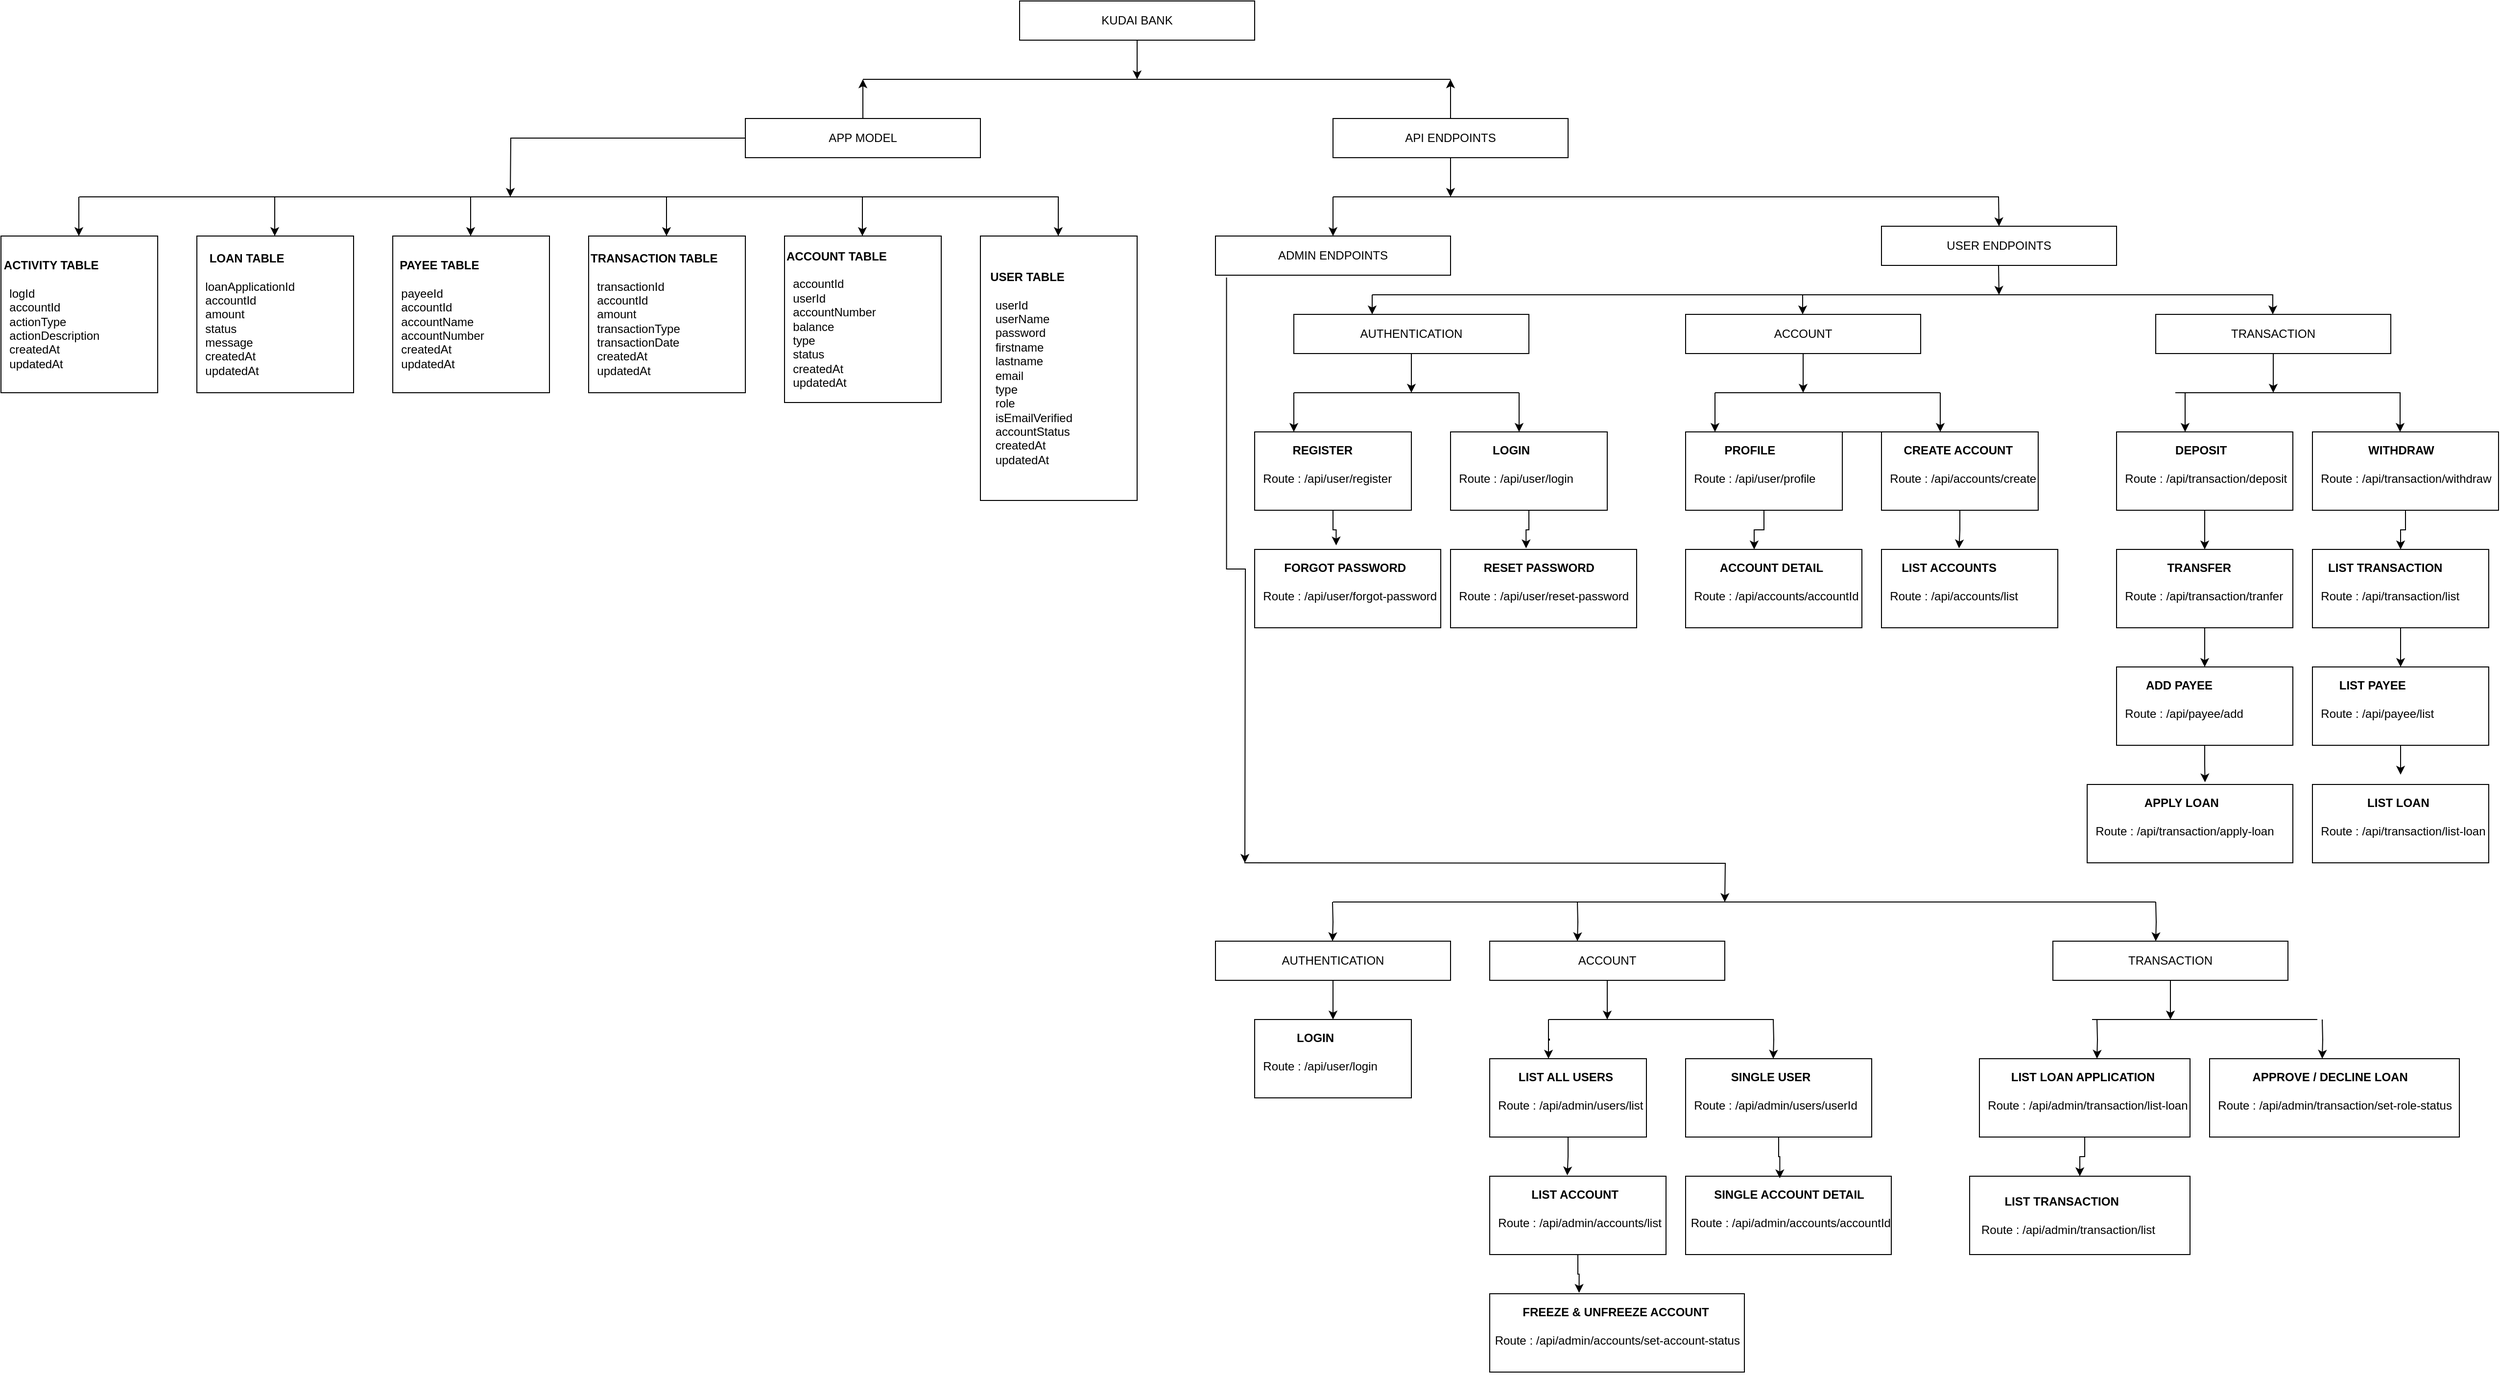 <!--[if IE]><meta http-equiv="X-UA-Compatible" content="IE=5,IE=9" ><![endif]-->
<!DOCTYPE html>
<html>
<head>
<title>bank</title>
<meta charset="utf-8"/>
</head>
<body><div class="mxgraph" style="max-width:100%;border:1px solid transparent;" data-mxgraph="{&quot;highlight&quot;:&quot;#0000ff&quot;,&quot;nav&quot;:true,&quot;resize&quot;:true,&quot;toolbar&quot;:&quot;zoom layers tags lightbox&quot;,&quot;edit&quot;:&quot;_blank&quot;,&quot;xml&quot;:&quot;&lt;mxfile host=\&quot;app.diagrams.net\&quot; modified=\&quot;2024-02-20T17:02:34.851Z\&quot; agent=\&quot;Mozilla/5.0 (Windows NT 10.0; Win64; x64) AppleWebKit/537.36 (KHTML, like Gecko) Chrome/121.0.0.0 Safari/537.36\&quot; etag=\&quot;UwvLUdxttjuaFbGHWNbq\&quot; version=\&quot;23.1.5\&quot; type=\&quot;google\&quot;&gt;\n  &lt;diagram name=\&quot;Page-1\&quot; id=\&quot;762-mVPCX3GSCTuzC-6t\&quot;&gt;\n    &lt;mxGraphModel dx=\&quot;1644\&quot; dy=\&quot;454\&quot; grid=\&quot;1\&quot; gridSize=\&quot;10\&quot; guides=\&quot;1\&quot; tooltips=\&quot;1\&quot; connect=\&quot;1\&quot; arrows=\&quot;1\&quot; fold=\&quot;1\&quot; page=\&quot;1\&quot; pageScale=\&quot;1\&quot; pageWidth=\&quot;850\&quot; pageHeight=\&quot;1100\&quot; math=\&quot;0\&quot; shadow=\&quot;0\&quot;&gt;\n      &lt;root&gt;\n        &lt;mxCell id=\&quot;0\&quot; /&gt;\n        &lt;mxCell id=\&quot;1\&quot; parent=\&quot;0\&quot; /&gt;\n        &lt;mxCell id=\&quot;6MmEjzYeBuB78Mi8ltgg-3\&quot; style=\&quot;edgeStyle=orthogonalEdgeStyle;rounded=0;orthogonalLoop=1;jettySize=auto;html=1;\&quot; parent=\&quot;1\&quot; source=\&quot;6MmEjzYeBuB78Mi8ltgg-1\&quot; edge=\&quot;1\&quot;&gt;\n          &lt;mxGeometry relative=\&quot;1\&quot; as=\&quot;geometry\&quot;&gt;\n            &lt;mxPoint x=\&quot;400\&quot; y=\&quot;160\&quot; as=\&quot;targetPoint\&quot; /&gt;\n          &lt;/mxGeometry&gt;\n        &lt;/mxCell&gt;\n        &lt;mxCell id=\&quot;6MmEjzYeBuB78Mi8ltgg-1\&quot; value=\&quot;KUDAI BANK\&quot; style=\&quot;rounded=0;whiteSpace=wrap;html=1;\&quot; parent=\&quot;1\&quot; vertex=\&quot;1\&quot;&gt;\n          &lt;mxGeometry x=\&quot;280\&quot; y=\&quot;80\&quot; width=\&quot;240\&quot; height=\&quot;40\&quot; as=\&quot;geometry\&quot; /&gt;\n        &lt;/mxCell&gt;\n        &lt;mxCell id=\&quot;6MmEjzYeBuB78Mi8ltgg-5\&quot; style=\&quot;edgeStyle=orthogonalEdgeStyle;rounded=0;orthogonalLoop=1;jettySize=auto;html=1;\&quot; parent=\&quot;1\&quot; source=\&quot;6MmEjzYeBuB78Mi8ltgg-2\&quot; edge=\&quot;1\&quot;&gt;\n          &lt;mxGeometry relative=\&quot;1\&quot; as=\&quot;geometry\&quot;&gt;\n            &lt;mxPoint x=\&quot;120\&quot; y=\&quot;160\&quot; as=\&quot;targetPoint\&quot; /&gt;\n          &lt;/mxGeometry&gt;\n        &lt;/mxCell&gt;\n        &lt;mxCell id=\&quot;6MmEjzYeBuB78Mi8ltgg-17\&quot; style=\&quot;edgeStyle=orthogonalEdgeStyle;rounded=0;orthogonalLoop=1;jettySize=auto;html=1;\&quot; parent=\&quot;1\&quot; source=\&quot;6MmEjzYeBuB78Mi8ltgg-2\&quot; edge=\&quot;1\&quot;&gt;\n          &lt;mxGeometry relative=\&quot;1\&quot; as=\&quot;geometry\&quot;&gt;\n            &lt;mxPoint x=\&quot;-240\&quot; y=\&quot;280\&quot; as=\&quot;targetPoint\&quot; /&gt;\n          &lt;/mxGeometry&gt;\n        &lt;/mxCell&gt;\n        &lt;mxCell id=\&quot;6MmEjzYeBuB78Mi8ltgg-2\&quot; value=\&quot;APP MODEL\&quot; style=\&quot;rounded=0;whiteSpace=wrap;html=1;\&quot; parent=\&quot;1\&quot; vertex=\&quot;1\&quot;&gt;\n          &lt;mxGeometry y=\&quot;200\&quot; width=\&quot;240\&quot; height=\&quot;40\&quot; as=\&quot;geometry\&quot; /&gt;\n        &lt;/mxCell&gt;\n        &lt;mxCell id=\&quot;6MmEjzYeBuB78Mi8ltgg-4\&quot; value=\&quot;\&quot; style=\&quot;endArrow=none;html=1;rounded=0;\&quot; parent=\&quot;1\&quot; edge=\&quot;1\&quot;&gt;\n          &lt;mxGeometry width=\&quot;50\&quot; height=\&quot;50\&quot; relative=\&quot;1\&quot; as=\&quot;geometry\&quot;&gt;\n            &lt;mxPoint x=\&quot;120\&quot; y=\&quot;160\&quot; as=\&quot;sourcePoint\&quot; /&gt;\n            &lt;mxPoint x=\&quot;720\&quot; y=\&quot;160\&quot; as=\&quot;targetPoint\&quot; /&gt;\n          &lt;/mxGeometry&gt;\n        &lt;/mxCell&gt;\n        &lt;mxCell id=\&quot;6MmEjzYeBuB78Mi8ltgg-7\&quot; style=\&quot;edgeStyle=orthogonalEdgeStyle;rounded=0;orthogonalLoop=1;jettySize=auto;html=1;\&quot; parent=\&quot;1\&quot; source=\&quot;6MmEjzYeBuB78Mi8ltgg-6\&quot; edge=\&quot;1\&quot;&gt;\n          &lt;mxGeometry relative=\&quot;1\&quot; as=\&quot;geometry\&quot;&gt;\n            &lt;mxPoint x=\&quot;720\&quot; y=\&quot;160\&quot; as=\&quot;targetPoint\&quot; /&gt;\n          &lt;/mxGeometry&gt;\n        &lt;/mxCell&gt;\n        &lt;mxCell id=\&quot;6MmEjzYeBuB78Mi8ltgg-26\&quot; style=\&quot;edgeStyle=orthogonalEdgeStyle;rounded=0;orthogonalLoop=1;jettySize=auto;html=1;\&quot; parent=\&quot;1\&quot; source=\&quot;6MmEjzYeBuB78Mi8ltgg-6\&quot; edge=\&quot;1\&quot;&gt;\n          &lt;mxGeometry relative=\&quot;1\&quot; as=\&quot;geometry\&quot;&gt;\n            &lt;mxPoint x=\&quot;720\&quot; y=\&quot;280\&quot; as=\&quot;targetPoint\&quot; /&gt;\n          &lt;/mxGeometry&gt;\n        &lt;/mxCell&gt;\n        &lt;mxCell id=\&quot;6MmEjzYeBuB78Mi8ltgg-6\&quot; value=\&quot;API ENDPOINTS\&quot; style=\&quot;rounded=0;whiteSpace=wrap;html=1;\&quot; parent=\&quot;1\&quot; vertex=\&quot;1\&quot;&gt;\n          &lt;mxGeometry x=\&quot;600\&quot; y=\&quot;200\&quot; width=\&quot;240\&quot; height=\&quot;40\&quot; as=\&quot;geometry\&quot; /&gt;\n        &lt;/mxCell&gt;\n        &lt;mxCell id=\&quot;6MmEjzYeBuB78Mi8ltgg-9\&quot; value=\&quot;&amp;lt;div style=&amp;quot;text-align: center;&amp;quot;&amp;gt;&amp;lt;span style=&amp;quot;background-color: initial;&amp;quot;&amp;gt;&amp;lt;b&amp;gt;USER TABLE&amp;lt;br&amp;gt;&amp;lt;br&amp;gt;&amp;lt;/b&amp;gt;&amp;lt;/span&amp;gt;&amp;lt;/div&amp;gt;&amp;lt;div&amp;gt;&amp;amp;nbsp; &amp;amp;nbsp; userId&amp;amp;nbsp;&amp;lt;/div&amp;gt;&amp;lt;div&amp;gt;&amp;amp;nbsp; &amp;amp;nbsp; userName&amp;amp;nbsp;&amp;lt;/div&amp;gt;&amp;lt;div&amp;gt;&amp;amp;nbsp; &amp;amp;nbsp; password&amp;amp;nbsp;&amp;lt;/div&amp;gt;&amp;lt;div&amp;gt;&amp;amp;nbsp; &amp;amp;nbsp; firstname&amp;amp;nbsp;&amp;lt;/div&amp;gt;&amp;lt;div&amp;gt;&amp;amp;nbsp; &amp;amp;nbsp; lastname&amp;lt;/div&amp;gt;&amp;lt;div&amp;gt;&amp;amp;nbsp; &amp;amp;nbsp; email&amp;lt;/div&amp;gt;&amp;lt;div&amp;gt;&amp;amp;nbsp; &amp;amp;nbsp; type&amp;lt;/div&amp;gt;&amp;lt;div&amp;gt;&amp;amp;nbsp; &amp;amp;nbsp; role&amp;lt;/div&amp;gt;&amp;lt;div&amp;gt;&amp;amp;nbsp; &amp;amp;nbsp; isEmailVerified&amp;lt;/div&amp;gt;&amp;lt;div&amp;gt;&amp;amp;nbsp; &amp;amp;nbsp; accountStatus&amp;lt;/div&amp;gt;&amp;lt;div&amp;gt;&amp;amp;nbsp; &amp;amp;nbsp; createdAt&amp;lt;/div&amp;gt;&amp;lt;div&amp;gt;&amp;amp;nbsp; &amp;amp;nbsp; updatedAt&amp;lt;/div&amp;gt;\&quot; style=\&quot;rounded=0;whiteSpace=wrap;html=1;align=left;\&quot; parent=\&quot;1\&quot; vertex=\&quot;1\&quot;&gt;\n          &lt;mxGeometry x=\&quot;240\&quot; y=\&quot;320\&quot; width=\&quot;160\&quot; height=\&quot;270\&quot; as=\&quot;geometry\&quot; /&gt;\n        &lt;/mxCell&gt;\n        &lt;mxCell id=\&quot;6MmEjzYeBuB78Mi8ltgg-10\&quot; value=\&quot;&amp;lt;div style=&amp;quot;text-align: center;&amp;quot;&amp;gt;&amp;lt;span style=&amp;quot;background-color: initial;&amp;quot;&amp;gt;&amp;lt;b&amp;gt;ACCOUNT TABLE&amp;lt;br&amp;gt;&amp;lt;br&amp;gt;&amp;lt;/b&amp;gt;&amp;lt;/span&amp;gt;&amp;lt;/div&amp;gt;&amp;lt;div&amp;gt;&amp;lt;div&amp;gt;&amp;amp;nbsp; accountId&amp;lt;/div&amp;gt;&amp;lt;div&amp;gt;&amp;amp;nbsp; userId&amp;lt;/div&amp;gt;&amp;lt;div&amp;gt;&amp;amp;nbsp; accountNumber&amp;lt;/div&amp;gt;&amp;lt;div&amp;gt;&amp;amp;nbsp; balance&amp;lt;/div&amp;gt;&amp;lt;div&amp;gt;&amp;amp;nbsp; type&amp;lt;br&amp;gt;&amp;amp;nbsp; status&amp;lt;/div&amp;gt;&amp;lt;div&amp;gt;&amp;amp;nbsp; createdAt&amp;lt;/div&amp;gt;&amp;lt;div&amp;gt;&amp;amp;nbsp; updatedAt&amp;lt;/div&amp;gt;&amp;lt;/div&amp;gt;\&quot; style=\&quot;rounded=0;whiteSpace=wrap;html=1;align=left;direction=east;\&quot; parent=\&quot;1\&quot; vertex=\&quot;1\&quot;&gt;\n          &lt;mxGeometry x=\&quot;40\&quot; y=\&quot;320\&quot; width=\&quot;160\&quot; height=\&quot;170\&quot; as=\&quot;geometry\&quot; /&gt;\n        &lt;/mxCell&gt;\n        &lt;mxCell id=\&quot;6MmEjzYeBuB78Mi8ltgg-11\&quot; value=\&quot;&amp;lt;div style=&amp;quot;text-align: center;&amp;quot;&amp;gt;&amp;lt;span style=&amp;quot;background-color: initial;&amp;quot;&amp;gt;&amp;lt;b&amp;gt;TRANSACTION TABLE&amp;lt;br&amp;gt;&amp;lt;br&amp;gt;&amp;lt;/b&amp;gt;&amp;lt;/span&amp;gt;&amp;lt;/div&amp;gt;&amp;lt;div&amp;gt;&amp;amp;nbsp; transactionId&amp;lt;br&amp;gt;&amp;lt;/div&amp;gt;&amp;lt;div&amp;gt;&amp;amp;nbsp; accountId&amp;lt;/div&amp;gt;&amp;lt;div&amp;gt;&amp;amp;nbsp; amount&amp;lt;/div&amp;gt;&amp;lt;div&amp;gt;&amp;amp;nbsp; transactionType&amp;lt;/div&amp;gt;&amp;lt;div&amp;gt;&amp;amp;nbsp; transactionDate&amp;lt;/div&amp;gt;&amp;lt;div&amp;gt;&amp;amp;nbsp; createdAt&amp;lt;/div&amp;gt;&amp;lt;div&amp;gt;&amp;amp;nbsp; updatedAt&amp;lt;/div&amp;gt;\&quot; style=\&quot;rounded=0;whiteSpace=wrap;html=1;align=left;\&quot; parent=\&quot;1\&quot; vertex=\&quot;1\&quot;&gt;\n          &lt;mxGeometry x=\&quot;-160\&quot; y=\&quot;320\&quot; width=\&quot;160\&quot; height=\&quot;160\&quot; as=\&quot;geometry\&quot; /&gt;\n        &lt;/mxCell&gt;\n        &lt;mxCell id=\&quot;6MmEjzYeBuB78Mi8ltgg-12\&quot; value=\&quot;&amp;lt;div style=&amp;quot;text-align: center;&amp;quot;&amp;gt;&amp;lt;span style=&amp;quot;background-color: initial;&amp;quot;&amp;gt;&amp;lt;b&amp;gt;PAYEE TABLE&amp;lt;br&amp;gt;&amp;lt;br&amp;gt;&amp;lt;/b&amp;gt;&amp;lt;/span&amp;gt;&amp;lt;/div&amp;gt;&amp;lt;div&amp;gt;&amp;amp;nbsp; payeeId&amp;lt;br&amp;gt;&amp;lt;/div&amp;gt;&amp;lt;div&amp;gt;&amp;amp;nbsp; accountId&amp;lt;/div&amp;gt;&amp;lt;div&amp;gt;&amp;amp;nbsp; accountName&amp;lt;/div&amp;gt;&amp;lt;div&amp;gt;&amp;amp;nbsp; accountNumber&amp;lt;/div&amp;gt;&amp;lt;div&amp;gt;&amp;amp;nbsp; createdAt&amp;lt;/div&amp;gt;&amp;lt;div&amp;gt;&amp;amp;nbsp; updatedAt&amp;lt;/div&amp;gt;\&quot; style=\&quot;rounded=0;whiteSpace=wrap;html=1;align=left;\&quot; parent=\&quot;1\&quot; vertex=\&quot;1\&quot;&gt;\n          &lt;mxGeometry x=\&quot;-360\&quot; y=\&quot;320\&quot; width=\&quot;160\&quot; height=\&quot;160\&quot; as=\&quot;geometry\&quot; /&gt;\n        &lt;/mxCell&gt;\n        &lt;mxCell id=\&quot;6MmEjzYeBuB78Mi8ltgg-13\&quot; value=\&quot;&amp;lt;div style=&amp;quot;text-align: center;&amp;quot;&amp;gt;&amp;lt;span style=&amp;quot;background-color: initial;&amp;quot;&amp;gt;&amp;lt;b&amp;gt;LOAN TABLE&amp;lt;br&amp;gt;&amp;lt;br&amp;gt;&amp;lt;/b&amp;gt;&amp;lt;/span&amp;gt;&amp;lt;/div&amp;gt;&amp;lt;div&amp;gt;&amp;lt;div&amp;gt;&amp;amp;nbsp; loanApplicationId&amp;lt;/div&amp;gt;&amp;lt;div&amp;gt;&amp;amp;nbsp; accountId&amp;lt;/div&amp;gt;&amp;lt;div&amp;gt;&amp;amp;nbsp; amount&amp;lt;/div&amp;gt;&amp;lt;div&amp;gt;&amp;amp;nbsp; status&amp;lt;/div&amp;gt;&amp;lt;div&amp;gt;&amp;amp;nbsp; message&amp;lt;/div&amp;gt;&amp;lt;div&amp;gt;&amp;amp;nbsp; createdAt&amp;lt;/div&amp;gt;&amp;lt;div&amp;gt;&amp;amp;nbsp; updatedAt&amp;lt;/div&amp;gt;&amp;lt;/div&amp;gt;\&quot; style=\&quot;rounded=0;whiteSpace=wrap;html=1;align=left;\&quot; parent=\&quot;1\&quot; vertex=\&quot;1\&quot;&gt;\n          &lt;mxGeometry x=\&quot;-560\&quot; y=\&quot;320\&quot; width=\&quot;160\&quot; height=\&quot;160\&quot; as=\&quot;geometry\&quot; /&gt;\n        &lt;/mxCell&gt;\n        &lt;mxCell id=\&quot;6MmEjzYeBuB78Mi8ltgg-14\&quot; value=\&quot;&amp;lt;div style=&amp;quot;text-align: center;&amp;quot;&amp;gt;&amp;lt;span style=&amp;quot;background-color: initial;&amp;quot;&amp;gt;&amp;lt;b&amp;gt;ACTIVITY TABLE&amp;lt;br&amp;gt;&amp;lt;br&amp;gt;&amp;lt;/b&amp;gt;&amp;lt;/span&amp;gt;&amp;lt;/div&amp;gt;&amp;lt;div&amp;gt;&amp;lt;div&amp;gt;&amp;amp;nbsp; logId&amp;lt;/div&amp;gt;&amp;lt;div&amp;gt;&amp;amp;nbsp; accountId&amp;lt;/div&amp;gt;&amp;lt;div&amp;gt;&amp;amp;nbsp; actionType&amp;lt;/div&amp;gt;&amp;lt;div&amp;gt;&amp;amp;nbsp; actionDescription&amp;lt;/div&amp;gt;&amp;lt;div&amp;gt;&amp;amp;nbsp; createdAt&amp;lt;/div&amp;gt;&amp;lt;div&amp;gt;&amp;amp;nbsp; updatedAt&amp;lt;/div&amp;gt;&amp;lt;/div&amp;gt;\&quot; style=\&quot;rounded=0;whiteSpace=wrap;html=1;align=left;\&quot; parent=\&quot;1\&quot; vertex=\&quot;1\&quot;&gt;\n          &lt;mxGeometry x=\&quot;-760\&quot; y=\&quot;320\&quot; width=\&quot;160\&quot; height=\&quot;160\&quot; as=\&quot;geometry\&quot; /&gt;\n        &lt;/mxCell&gt;\n        &lt;mxCell id=\&quot;6MmEjzYeBuB78Mi8ltgg-15\&quot; value=\&quot;\&quot; style=\&quot;endArrow=none;html=1;rounded=0;\&quot; parent=\&quot;1\&quot; edge=\&quot;1\&quot;&gt;\n          &lt;mxGeometry width=\&quot;50\&quot; height=\&quot;50\&quot; relative=\&quot;1\&quot; as=\&quot;geometry\&quot;&gt;\n            &lt;mxPoint x=\&quot;-680\&quot; y=\&quot;280\&quot; as=\&quot;sourcePoint\&quot; /&gt;\n            &lt;mxPoint x=\&quot;320\&quot; y=\&quot;280\&quot; as=\&quot;targetPoint\&quot; /&gt;\n          &lt;/mxGeometry&gt;\n        &lt;/mxCell&gt;\n        &lt;mxCell id=\&quot;6MmEjzYeBuB78Mi8ltgg-19\&quot; value=\&quot;\&quot; style=\&quot;endArrow=classic;html=1;rounded=0;\&quot; parent=\&quot;1\&quot; edge=\&quot;1\&quot;&gt;\n          &lt;mxGeometry width=\&quot;50\&quot; height=\&quot;50\&quot; relative=\&quot;1\&quot; as=\&quot;geometry\&quot;&gt;\n            &lt;mxPoint x=\&quot;-80.5\&quot; y=\&quot;280\&quot; as=\&quot;sourcePoint\&quot; /&gt;\n            &lt;mxPoint x=\&quot;-80.5\&quot; y=\&quot;320\&quot; as=\&quot;targetPoint\&quot; /&gt;\n          &lt;/mxGeometry&gt;\n        &lt;/mxCell&gt;\n        &lt;mxCell id=\&quot;6MmEjzYeBuB78Mi8ltgg-20\&quot; value=\&quot;\&quot; style=\&quot;endArrow=classic;html=1;rounded=0;\&quot; parent=\&quot;1\&quot; edge=\&quot;1\&quot;&gt;\n          &lt;mxGeometry width=\&quot;50\&quot; height=\&quot;50\&quot; relative=\&quot;1\&quot; as=\&quot;geometry\&quot;&gt;\n            &lt;mxPoint x=\&quot;-280.5\&quot; y=\&quot;280\&quot; as=\&quot;sourcePoint\&quot; /&gt;\n            &lt;mxPoint x=\&quot;-280.5\&quot; y=\&quot;320\&quot; as=\&quot;targetPoint\&quot; /&gt;\n          &lt;/mxGeometry&gt;\n        &lt;/mxCell&gt;\n        &lt;mxCell id=\&quot;6MmEjzYeBuB78Mi8ltgg-21\&quot; value=\&quot;\&quot; style=\&quot;endArrow=classic;html=1;rounded=0;\&quot; parent=\&quot;1\&quot; edge=\&quot;1\&quot;&gt;\n          &lt;mxGeometry width=\&quot;50\&quot; height=\&quot;50\&quot; relative=\&quot;1\&quot; as=\&quot;geometry\&quot;&gt;\n            &lt;mxPoint x=\&quot;-480.5\&quot; y=\&quot;280\&quot; as=\&quot;sourcePoint\&quot; /&gt;\n            &lt;mxPoint x=\&quot;-480.5\&quot; y=\&quot;320\&quot; as=\&quot;targetPoint\&quot; /&gt;\n          &lt;/mxGeometry&gt;\n        &lt;/mxCell&gt;\n        &lt;mxCell id=\&quot;6MmEjzYeBuB78Mi8ltgg-22\&quot; value=\&quot;\&quot; style=\&quot;endArrow=classic;html=1;rounded=0;\&quot; parent=\&quot;1\&quot; edge=\&quot;1\&quot;&gt;\n          &lt;mxGeometry width=\&quot;50\&quot; height=\&quot;50\&quot; relative=\&quot;1\&quot; as=\&quot;geometry\&quot;&gt;\n            &lt;mxPoint x=\&quot;-680.5\&quot; y=\&quot;280\&quot; as=\&quot;sourcePoint\&quot; /&gt;\n            &lt;mxPoint x=\&quot;-680.5\&quot; y=\&quot;320\&quot; as=\&quot;targetPoint\&quot; /&gt;\n          &lt;/mxGeometry&gt;\n        &lt;/mxCell&gt;\n        &lt;mxCell id=\&quot;6MmEjzYeBuB78Mi8ltgg-24\&quot; value=\&quot;\&quot; style=\&quot;endArrow=classic;html=1;rounded=0;\&quot; parent=\&quot;1\&quot; edge=\&quot;1\&quot;&gt;\n          &lt;mxGeometry width=\&quot;50\&quot; height=\&quot;50\&quot; relative=\&quot;1\&quot; as=\&quot;geometry\&quot;&gt;\n            &lt;mxPoint x=\&quot;319.5\&quot; y=\&quot;280\&quot; as=\&quot;sourcePoint\&quot; /&gt;\n            &lt;mxPoint x=\&quot;319.5\&quot; y=\&quot;320\&quot; as=\&quot;targetPoint\&quot; /&gt;\n          &lt;/mxGeometry&gt;\n        &lt;/mxCell&gt;\n        &lt;mxCell id=\&quot;6MmEjzYeBuB78Mi8ltgg-25\&quot; value=\&quot;\&quot; style=\&quot;endArrow=classic;html=1;rounded=0;\&quot; parent=\&quot;1\&quot; edge=\&quot;1\&quot;&gt;\n          &lt;mxGeometry width=\&quot;50\&quot; height=\&quot;50\&quot; relative=\&quot;1\&quot; as=\&quot;geometry\&quot;&gt;\n            &lt;mxPoint x=\&quot;119.5\&quot; y=\&quot;280\&quot; as=\&quot;sourcePoint\&quot; /&gt;\n            &lt;mxPoint x=\&quot;119.5\&quot; y=\&quot;320\&quot; as=\&quot;targetPoint\&quot; /&gt;\n          &lt;/mxGeometry&gt;\n        &lt;/mxCell&gt;\n        &lt;mxCell id=\&quot;6MmEjzYeBuB78Mi8ltgg-27\&quot; value=\&quot;USER ENDPOINTS\&quot; style=\&quot;rounded=0;whiteSpace=wrap;html=1;\&quot; parent=\&quot;1\&quot; vertex=\&quot;1\&quot;&gt;\n          &lt;mxGeometry x=\&quot;1160\&quot; y=\&quot;310\&quot; width=\&quot;240\&quot; height=\&quot;40\&quot; as=\&quot;geometry\&quot; /&gt;\n        &lt;/mxCell&gt;\n        &lt;mxCell id=\&quot;6MmEjzYeBuB78Mi8ltgg-80\&quot; style=\&quot;edgeStyle=orthogonalEdgeStyle;rounded=0;orthogonalLoop=1;jettySize=auto;html=1;\&quot; parent=\&quot;1\&quot; source=\&quot;6MmEjzYeBuB78Mi8ltgg-30\&quot; edge=\&quot;1\&quot;&gt;\n          &lt;mxGeometry relative=\&quot;1\&quot; as=\&quot;geometry\&quot;&gt;\n            &lt;mxPoint x=\&quot;680\&quot; y=\&quot;480\&quot; as=\&quot;targetPoint\&quot; /&gt;\n          &lt;/mxGeometry&gt;\n        &lt;/mxCell&gt;\n        &lt;mxCell id=\&quot;6MmEjzYeBuB78Mi8ltgg-30\&quot; value=\&quot;AUTHENTICATION\&quot; style=\&quot;rounded=0;whiteSpace=wrap;html=1;\&quot; parent=\&quot;1\&quot; vertex=\&quot;1\&quot;&gt;\n          &lt;mxGeometry x=\&quot;560\&quot; y=\&quot;400\&quot; width=\&quot;240\&quot; height=\&quot;40\&quot; as=\&quot;geometry\&quot; /&gt;\n        &lt;/mxCell&gt;\n        &lt;mxCell id=\&quot;6MmEjzYeBuB78Mi8ltgg-31\&quot; value=\&quot;&amp;lt;div style=&amp;quot;text-align: center;&amp;quot;&amp;gt;&amp;lt;span style=&amp;quot;background-color: initial;&amp;quot;&amp;gt;&amp;lt;b&amp;gt;REGISTER&amp;amp;nbsp;&amp;lt;br&amp;gt;&amp;lt;br&amp;gt;&amp;lt;/b&amp;gt;&amp;lt;/span&amp;gt;&amp;lt;/div&amp;gt;&amp;lt;div&amp;gt;&amp;amp;nbsp; Route : /api/user/register&amp;lt;br&amp;gt;&amp;amp;nbsp;&amp;lt;br&amp;gt;&amp;lt;/div&amp;gt;\&quot; style=\&quot;rounded=0;whiteSpace=wrap;html=1;align=left;direction=east;\&quot; parent=\&quot;1\&quot; vertex=\&quot;1\&quot;&gt;\n          &lt;mxGeometry x=\&quot;520\&quot; y=\&quot;520\&quot; width=\&quot;160\&quot; height=\&quot;80\&quot; as=\&quot;geometry\&quot; /&gt;\n        &lt;/mxCell&gt;\n        &lt;mxCell id=\&quot;6MmEjzYeBuB78Mi8ltgg-32\&quot; value=\&quot;&amp;lt;div style=&amp;quot;text-align: center;&amp;quot;&amp;gt;&amp;lt;span style=&amp;quot;background-color: initial;&amp;quot;&amp;gt;&amp;lt;b&amp;gt;LOGIN&amp;amp;nbsp;&amp;lt;br&amp;gt;&amp;lt;br&amp;gt;&amp;lt;/b&amp;gt;&amp;lt;/span&amp;gt;&amp;lt;/div&amp;gt;&amp;lt;div&amp;gt;&amp;amp;nbsp; Route : /api/user/login&amp;lt;br&amp;gt;&amp;amp;nbsp;&amp;lt;br&amp;gt;&amp;lt;/div&amp;gt;\&quot; style=\&quot;rounded=0;whiteSpace=wrap;html=1;align=left;direction=east;\&quot; parent=\&quot;1\&quot; vertex=\&quot;1\&quot;&gt;\n          &lt;mxGeometry x=\&quot;720\&quot; y=\&quot;520\&quot; width=\&quot;160\&quot; height=\&quot;80\&quot; as=\&quot;geometry\&quot; /&gt;\n        &lt;/mxCell&gt;\n        &lt;mxCell id=\&quot;6MmEjzYeBuB78Mi8ltgg-33\&quot; value=\&quot;&amp;lt;div style=&amp;quot;text-align: center;&amp;quot;&amp;gt;&amp;lt;span style=&amp;quot;background-color: initial;&amp;quot;&amp;gt;&amp;lt;b&amp;gt;FORGOT PASSWORD&amp;amp;nbsp;&amp;lt;br&amp;gt;&amp;lt;br&amp;gt;&amp;lt;/b&amp;gt;&amp;lt;/span&amp;gt;&amp;lt;/div&amp;gt;&amp;lt;div&amp;gt;&amp;amp;nbsp; Route : /api/user/forgot-password&amp;lt;br&amp;gt;&amp;amp;nbsp;&amp;lt;br&amp;gt;&amp;lt;/div&amp;gt;\&quot; style=\&quot;rounded=0;whiteSpace=wrap;html=1;align=left;direction=east;\&quot; parent=\&quot;1\&quot; vertex=\&quot;1\&quot;&gt;\n          &lt;mxGeometry x=\&quot;520\&quot; y=\&quot;640\&quot; width=\&quot;190\&quot; height=\&quot;80\&quot; as=\&quot;geometry\&quot; /&gt;\n        &lt;/mxCell&gt;\n        &lt;mxCell id=\&quot;6MmEjzYeBuB78Mi8ltgg-34\&quot; value=\&quot;&amp;lt;div style=&amp;quot;text-align: center;&amp;quot;&amp;gt;&amp;lt;span style=&amp;quot;background-color: initial;&amp;quot;&amp;gt;&amp;lt;b&amp;gt;RESET PASSWORD&amp;amp;nbsp;&amp;lt;br&amp;gt;&amp;lt;br&amp;gt;&amp;lt;/b&amp;gt;&amp;lt;/span&amp;gt;&amp;lt;/div&amp;gt;&amp;lt;div&amp;gt;&amp;amp;nbsp; Route : /api/user/reset-password&amp;lt;br&amp;gt;&amp;amp;nbsp;&amp;lt;br&amp;gt;&amp;lt;/div&amp;gt;\&quot; style=\&quot;rounded=0;whiteSpace=wrap;html=1;align=left;direction=east;\&quot; parent=\&quot;1\&quot; vertex=\&quot;1\&quot;&gt;\n          &lt;mxGeometry x=\&quot;720\&quot; y=\&quot;640\&quot; width=\&quot;190\&quot; height=\&quot;80\&quot; as=\&quot;geometry\&quot; /&gt;\n        &lt;/mxCell&gt;\n        &lt;mxCell id=\&quot;J2lRPpJL03hga9bnHR-U-1\&quot; style=\&quot;edgeStyle=orthogonalEdgeStyle;rounded=0;orthogonalLoop=1;jettySize=auto;html=1;\&quot; parent=\&quot;1\&quot; source=\&quot;6MmEjzYeBuB78Mi8ltgg-35\&quot; edge=\&quot;1\&quot;&gt;\n          &lt;mxGeometry relative=\&quot;1\&quot; as=\&quot;geometry\&quot;&gt;\n            &lt;mxPoint x=\&quot;1080\&quot; y=\&quot;480\&quot; as=\&quot;targetPoint\&quot; /&gt;\n          &lt;/mxGeometry&gt;\n        &lt;/mxCell&gt;\n        &lt;mxCell id=\&quot;6MmEjzYeBuB78Mi8ltgg-35\&quot; value=\&quot;ACCOUNT\&quot; style=\&quot;rounded=0;whiteSpace=wrap;html=1;\&quot; parent=\&quot;1\&quot; vertex=\&quot;1\&quot;&gt;\n          &lt;mxGeometry x=\&quot;960\&quot; y=\&quot;400\&quot; width=\&quot;240\&quot; height=\&quot;40\&quot; as=\&quot;geometry\&quot; /&gt;\n        &lt;/mxCell&gt;\n        &lt;mxCell id=\&quot;6MmEjzYeBuB78Mi8ltgg-36\&quot; value=\&quot;&amp;lt;div style=&amp;quot;text-align: center;&amp;quot;&amp;gt;&amp;lt;span style=&amp;quot;background-color: initial;&amp;quot;&amp;gt;&amp;lt;b&amp;gt;PROFILE&amp;amp;nbsp;&amp;lt;br&amp;gt;&amp;lt;br&amp;gt;&amp;lt;/b&amp;gt;&amp;lt;/span&amp;gt;&amp;lt;/div&amp;gt;&amp;lt;div&amp;gt;&amp;amp;nbsp; Route : /api/user/profile&amp;lt;br&amp;gt;&amp;amp;nbsp;&amp;lt;br&amp;gt;&amp;lt;/div&amp;gt;\&quot; style=\&quot;rounded=0;whiteSpace=wrap;html=1;align=left;direction=east;\&quot; parent=\&quot;1\&quot; vertex=\&quot;1\&quot;&gt;\n          &lt;mxGeometry x=\&quot;960\&quot; y=\&quot;520\&quot; width=\&quot;160\&quot; height=\&quot;80\&quot; as=\&quot;geometry\&quot; /&gt;\n        &lt;/mxCell&gt;\n        &lt;mxCell id=\&quot;6MmEjzYeBuB78Mi8ltgg-37\&quot; value=\&quot;&amp;lt;div style=&amp;quot;text-align: center;&amp;quot;&amp;gt;&amp;lt;span style=&amp;quot;background-color: initial;&amp;quot;&amp;gt;&amp;lt;b&amp;gt;CREATE ACCOUNT&amp;amp;nbsp;&amp;lt;br&amp;gt;&amp;lt;br&amp;gt;&amp;lt;/b&amp;gt;&amp;lt;/span&amp;gt;&amp;lt;/div&amp;gt;&amp;lt;div&amp;gt;&amp;amp;nbsp; Route : /api/accounts/create&amp;lt;br&amp;gt;&amp;amp;nbsp;&amp;lt;br&amp;gt;&amp;lt;/div&amp;gt;\&quot; style=\&quot;rounded=0;whiteSpace=wrap;html=1;align=left;direction=east;\&quot; parent=\&quot;1\&quot; vertex=\&quot;1\&quot;&gt;\n          &lt;mxGeometry x=\&quot;1160\&quot; y=\&quot;520\&quot; width=\&quot;160\&quot; height=\&quot;80\&quot; as=\&quot;geometry\&quot; /&gt;\n        &lt;/mxCell&gt;\n        &lt;mxCell id=\&quot;6MmEjzYeBuB78Mi8ltgg-38\&quot; value=\&quot;&amp;lt;div style=&amp;quot;text-align: center;&amp;quot;&amp;gt;&amp;lt;span style=&amp;quot;background-color: initial;&amp;quot;&amp;gt;&amp;lt;b&amp;gt;ACCOUNT DETAIL&amp;amp;nbsp;&amp;lt;br&amp;gt;&amp;lt;br&amp;gt;&amp;lt;/b&amp;gt;&amp;lt;/span&amp;gt;&amp;lt;/div&amp;gt;&amp;lt;div&amp;gt;&amp;amp;nbsp; Route : /api/accounts/accountId&amp;lt;br&amp;gt;&amp;amp;nbsp;&amp;lt;br&amp;gt;&amp;lt;/div&amp;gt;\&quot; style=\&quot;rounded=0;whiteSpace=wrap;html=1;align=left;direction=east;\&quot; parent=\&quot;1\&quot; vertex=\&quot;1\&quot;&gt;\n          &lt;mxGeometry x=\&quot;960\&quot; y=\&quot;640\&quot; width=\&quot;180\&quot; height=\&quot;80\&quot; as=\&quot;geometry\&quot; /&gt;\n        &lt;/mxCell&gt;\n        &lt;mxCell id=\&quot;6MmEjzYeBuB78Mi8ltgg-39\&quot; value=\&quot;&amp;lt;div style=&amp;quot;text-align: center;&amp;quot;&amp;gt;&amp;lt;span style=&amp;quot;background-color: initial;&amp;quot;&amp;gt;&amp;lt;b&amp;gt;LIST ACCOUNTS&amp;amp;nbsp;&amp;lt;br&amp;gt;&amp;lt;br&amp;gt;&amp;lt;/b&amp;gt;&amp;lt;/span&amp;gt;&amp;lt;/div&amp;gt;&amp;lt;div&amp;gt;&amp;amp;nbsp; Route : /api/accounts/list&amp;lt;br&amp;gt;&amp;amp;nbsp;&amp;lt;br&amp;gt;&amp;lt;/div&amp;gt;\&quot; style=\&quot;rounded=0;whiteSpace=wrap;html=1;align=left;direction=east;\&quot; parent=\&quot;1\&quot; vertex=\&quot;1\&quot;&gt;\n          &lt;mxGeometry x=\&quot;1160\&quot; y=\&quot;640\&quot; width=\&quot;180\&quot; height=\&quot;80\&quot; as=\&quot;geometry\&quot; /&gt;\n        &lt;/mxCell&gt;\n        &lt;mxCell id=\&quot;J2lRPpJL03hga9bnHR-U-2\&quot; style=\&quot;edgeStyle=orthogonalEdgeStyle;rounded=0;orthogonalLoop=1;jettySize=auto;html=1;\&quot; parent=\&quot;1\&quot; source=\&quot;6MmEjzYeBuB78Mi8ltgg-40\&quot; edge=\&quot;1\&quot;&gt;\n          &lt;mxGeometry relative=\&quot;1\&quot; as=\&quot;geometry\&quot;&gt;\n            &lt;mxPoint x=\&quot;1560\&quot; y=\&quot;480\&quot; as=\&quot;targetPoint\&quot; /&gt;\n          &lt;/mxGeometry&gt;\n        &lt;/mxCell&gt;\n        &lt;mxCell id=\&quot;6MmEjzYeBuB78Mi8ltgg-40\&quot; value=\&quot;TRANSACTION\&quot; style=\&quot;rounded=0;whiteSpace=wrap;html=1;\&quot; parent=\&quot;1\&quot; vertex=\&quot;1\&quot;&gt;\n          &lt;mxGeometry x=\&quot;1440\&quot; y=\&quot;400\&quot; width=\&quot;240\&quot; height=\&quot;40\&quot; as=\&quot;geometry\&quot; /&gt;\n        &lt;/mxCell&gt;\n        &lt;mxCell id=\&quot;6MmEjzYeBuB78Mi8ltgg-96\&quot; style=\&quot;edgeStyle=orthogonalEdgeStyle;rounded=0;orthogonalLoop=1;jettySize=auto;html=1;entryX=0.5;entryY=0;entryDx=0;entryDy=0;\&quot; parent=\&quot;1\&quot; source=\&quot;6MmEjzYeBuB78Mi8ltgg-41\&quot; target=\&quot;6MmEjzYeBuB78Mi8ltgg-43\&quot; edge=\&quot;1\&quot;&gt;\n          &lt;mxGeometry relative=\&quot;1\&quot; as=\&quot;geometry\&quot; /&gt;\n        &lt;/mxCell&gt;\n        &lt;mxCell id=\&quot;6MmEjzYeBuB78Mi8ltgg-41\&quot; value=\&quot;&amp;lt;div style=&amp;quot;text-align: center;&amp;quot;&amp;gt;&amp;lt;span style=&amp;quot;background-color: initial;&amp;quot;&amp;gt;&amp;lt;b&amp;gt;DEPOSIT&amp;amp;nbsp;&amp;lt;br&amp;gt;&amp;lt;br&amp;gt;&amp;lt;/b&amp;gt;&amp;lt;/span&amp;gt;&amp;lt;/div&amp;gt;&amp;lt;div&amp;gt;&amp;amp;nbsp; Route : /api/transaction/deposit&amp;lt;br&amp;gt;&amp;amp;nbsp;&amp;lt;br&amp;gt;&amp;lt;/div&amp;gt;\&quot; style=\&quot;rounded=0;whiteSpace=wrap;html=1;align=left;direction=east;\&quot; parent=\&quot;1\&quot; vertex=\&quot;1\&quot;&gt;\n          &lt;mxGeometry x=\&quot;1400\&quot; y=\&quot;520\&quot; width=\&quot;180\&quot; height=\&quot;80\&quot; as=\&quot;geometry\&quot; /&gt;\n        &lt;/mxCell&gt;\n        &lt;mxCell id=\&quot;6MmEjzYeBuB78Mi8ltgg-97\&quot; style=\&quot;edgeStyle=orthogonalEdgeStyle;rounded=0;orthogonalLoop=1;jettySize=auto;html=1;entryX=0.5;entryY=0;entryDx=0;entryDy=0;\&quot; parent=\&quot;1\&quot; source=\&quot;6MmEjzYeBuB78Mi8ltgg-42\&quot; target=\&quot;6MmEjzYeBuB78Mi8ltgg-44\&quot; edge=\&quot;1\&quot;&gt;\n          &lt;mxGeometry relative=\&quot;1\&quot; as=\&quot;geometry\&quot; /&gt;\n        &lt;/mxCell&gt;\n        &lt;mxCell id=\&quot;6MmEjzYeBuB78Mi8ltgg-42\&quot; value=\&quot;&amp;lt;div style=&amp;quot;text-align: center;&amp;quot;&amp;gt;&amp;lt;span style=&amp;quot;background-color: initial;&amp;quot;&amp;gt;&amp;lt;b&amp;gt;WITHDRAW&amp;amp;nbsp;&amp;lt;br&amp;gt;&amp;lt;br&amp;gt;&amp;lt;/b&amp;gt;&amp;lt;/span&amp;gt;&amp;lt;/div&amp;gt;&amp;lt;div&amp;gt;&amp;amp;nbsp; Route : /api/transaction/withdraw&amp;lt;br&amp;gt;&amp;amp;nbsp;&amp;lt;br&amp;gt;&amp;lt;/div&amp;gt;\&quot; style=\&quot;rounded=0;whiteSpace=wrap;html=1;align=left;direction=east;\&quot; parent=\&quot;1\&quot; vertex=\&quot;1\&quot;&gt;\n          &lt;mxGeometry x=\&quot;1600\&quot; y=\&quot;520\&quot; width=\&quot;190\&quot; height=\&quot;80\&quot; as=\&quot;geometry\&quot; /&gt;\n        &lt;/mxCell&gt;\n        &lt;mxCell id=\&quot;6MmEjzYeBuB78Mi8ltgg-99\&quot; style=\&quot;edgeStyle=orthogonalEdgeStyle;rounded=0;orthogonalLoop=1;jettySize=auto;html=1;entryX=0.5;entryY=0;entryDx=0;entryDy=0;\&quot; parent=\&quot;1\&quot; source=\&quot;6MmEjzYeBuB78Mi8ltgg-43\&quot; target=\&quot;6MmEjzYeBuB78Mi8ltgg-46\&quot; edge=\&quot;1\&quot;&gt;\n          &lt;mxGeometry relative=\&quot;1\&quot; as=\&quot;geometry\&quot; /&gt;\n        &lt;/mxCell&gt;\n        &lt;mxCell id=\&quot;6MmEjzYeBuB78Mi8ltgg-43\&quot; value=\&quot;&amp;lt;div style=&amp;quot;text-align: center;&amp;quot;&amp;gt;&amp;lt;span style=&amp;quot;background-color: initial;&amp;quot;&amp;gt;&amp;lt;b&amp;gt;TRANSFER&amp;amp;nbsp;&amp;lt;br&amp;gt;&amp;lt;br&amp;gt;&amp;lt;/b&amp;gt;&amp;lt;/span&amp;gt;&amp;lt;/div&amp;gt;&amp;lt;div&amp;gt;&amp;amp;nbsp; Route : /api/transaction/tranfer&amp;lt;br&amp;gt;&amp;amp;nbsp;&amp;lt;br&amp;gt;&amp;lt;/div&amp;gt;\&quot; style=\&quot;rounded=0;whiteSpace=wrap;html=1;align=left;direction=east;\&quot; parent=\&quot;1\&quot; vertex=\&quot;1\&quot;&gt;\n          &lt;mxGeometry x=\&quot;1400\&quot; y=\&quot;640\&quot; width=\&quot;180\&quot; height=\&quot;80\&quot; as=\&quot;geometry\&quot; /&gt;\n        &lt;/mxCell&gt;\n        &lt;mxCell id=\&quot;6MmEjzYeBuB78Mi8ltgg-100\&quot; style=\&quot;edgeStyle=orthogonalEdgeStyle;rounded=0;orthogonalLoop=1;jettySize=auto;html=1;entryX=0.5;entryY=0;entryDx=0;entryDy=0;\&quot; parent=\&quot;1\&quot; source=\&quot;6MmEjzYeBuB78Mi8ltgg-44\&quot; target=\&quot;6MmEjzYeBuB78Mi8ltgg-47\&quot; edge=\&quot;1\&quot;&gt;\n          &lt;mxGeometry relative=\&quot;1\&quot; as=\&quot;geometry\&quot; /&gt;\n        &lt;/mxCell&gt;\n        &lt;mxCell id=\&quot;6MmEjzYeBuB78Mi8ltgg-44\&quot; value=\&quot;&amp;lt;div style=&amp;quot;text-align: center;&amp;quot;&amp;gt;&amp;lt;span style=&amp;quot;background-color: initial;&amp;quot;&amp;gt;&amp;lt;b&amp;gt;LIST TRANSACTION&amp;amp;nbsp;&amp;lt;br&amp;gt;&amp;lt;br&amp;gt;&amp;lt;/b&amp;gt;&amp;lt;/span&amp;gt;&amp;lt;/div&amp;gt;&amp;lt;div&amp;gt;&amp;amp;nbsp; Route : /api/transaction/list&amp;lt;br&amp;gt;&amp;amp;nbsp;&amp;lt;br&amp;gt;&amp;lt;/div&amp;gt;\&quot; style=\&quot;rounded=0;whiteSpace=wrap;html=1;align=left;direction=east;\&quot; parent=\&quot;1\&quot; vertex=\&quot;1\&quot;&gt;\n          &lt;mxGeometry x=\&quot;1600\&quot; y=\&quot;640\&quot; width=\&quot;180\&quot; height=\&quot;80\&quot; as=\&quot;geometry\&quot; /&gt;\n        &lt;/mxCell&gt;\n        &lt;mxCell id=\&quot;6MmEjzYeBuB78Mi8ltgg-46\&quot; value=\&quot;&amp;lt;div style=&amp;quot;text-align: center;&amp;quot;&amp;gt;&amp;lt;span style=&amp;quot;background-color: initial;&amp;quot;&amp;gt;&amp;lt;b&amp;gt;ADD PAYEE&amp;amp;nbsp;&amp;lt;br&amp;gt;&amp;lt;br&amp;gt;&amp;lt;/b&amp;gt;&amp;lt;/span&amp;gt;&amp;lt;/div&amp;gt;&amp;lt;div&amp;gt;&amp;amp;nbsp; Route : /api/payee/add&amp;lt;br&amp;gt;&amp;amp;nbsp;&amp;lt;br&amp;gt;&amp;lt;/div&amp;gt;\&quot; style=\&quot;rounded=0;whiteSpace=wrap;html=1;align=left;direction=east;\&quot; parent=\&quot;1\&quot; vertex=\&quot;1\&quot;&gt;\n          &lt;mxGeometry x=\&quot;1400\&quot; y=\&quot;760\&quot; width=\&quot;180\&quot; height=\&quot;80\&quot; as=\&quot;geometry\&quot; /&gt;\n        &lt;/mxCell&gt;\n        &lt;mxCell id=\&quot;6MmEjzYeBuB78Mi8ltgg-102\&quot; style=\&quot;edgeStyle=orthogonalEdgeStyle;rounded=0;orthogonalLoop=1;jettySize=auto;html=1;\&quot; parent=\&quot;1\&quot; source=\&quot;6MmEjzYeBuB78Mi8ltgg-47\&quot; edge=\&quot;1\&quot;&gt;\n          &lt;mxGeometry relative=\&quot;1\&quot; as=\&quot;geometry\&quot;&gt;\n            &lt;mxPoint x=\&quot;1690\&quot; y=\&quot;870\&quot; as=\&quot;targetPoint\&quot; /&gt;\n          &lt;/mxGeometry&gt;\n        &lt;/mxCell&gt;\n        &lt;mxCell id=\&quot;6MmEjzYeBuB78Mi8ltgg-47\&quot; value=\&quot;&amp;lt;div style=&amp;quot;text-align: center;&amp;quot;&amp;gt;&amp;lt;span style=&amp;quot;background-color: initial;&amp;quot;&amp;gt;&amp;lt;b&amp;gt;LIST PAYEE&amp;amp;nbsp;&amp;lt;br&amp;gt;&amp;lt;br&amp;gt;&amp;lt;/b&amp;gt;&amp;lt;/span&amp;gt;&amp;lt;/div&amp;gt;&amp;lt;div&amp;gt;&amp;amp;nbsp; Route : /api/payee/list&amp;lt;br&amp;gt;&amp;amp;nbsp;&amp;lt;br&amp;gt;&amp;lt;/div&amp;gt;\&quot; style=\&quot;rounded=0;whiteSpace=wrap;html=1;align=left;direction=east;\&quot; parent=\&quot;1\&quot; vertex=\&quot;1\&quot;&gt;\n          &lt;mxGeometry x=\&quot;1600\&quot; y=\&quot;760\&quot; width=\&quot;180\&quot; height=\&quot;80\&quot; as=\&quot;geometry\&quot; /&gt;\n        &lt;/mxCell&gt;\n        &lt;mxCell id=\&quot;6MmEjzYeBuB78Mi8ltgg-123\&quot; style=\&quot;edgeStyle=orthogonalEdgeStyle;rounded=0;orthogonalLoop=1;jettySize=auto;html=1;exitX=0.047;exitY=1.059;exitDx=0;exitDy=0;exitPerimeter=0;\&quot; parent=\&quot;1\&quot; source=\&quot;6MmEjzYeBuB78Mi8ltgg-48\&quot; edge=\&quot;1\&quot;&gt;\n          &lt;mxGeometry relative=\&quot;1\&quot; as=\&quot;geometry\&quot;&gt;\n            &lt;mxPoint x=\&quot;510\&quot; y=\&quot;960\&quot; as=\&quot;targetPoint\&quot; /&gt;\n            &lt;mxPoint x=\&quot;470\&quot; y=\&quot;400\&quot; as=\&quot;sourcePoint\&quot; /&gt;\n          &lt;/mxGeometry&gt;\n        &lt;/mxCell&gt;\n        &lt;mxCell id=\&quot;6MmEjzYeBuB78Mi8ltgg-48\&quot; value=\&quot;ADMIN ENDPOINTS\&quot; style=\&quot;rounded=0;whiteSpace=wrap;html=1;\&quot; parent=\&quot;1\&quot; vertex=\&quot;1\&quot;&gt;\n          &lt;mxGeometry x=\&quot;480\&quot; y=\&quot;320\&quot; width=\&quot;240\&quot; height=\&quot;40\&quot; as=\&quot;geometry\&quot; /&gt;\n        &lt;/mxCell&gt;\n        &lt;mxCell id=\&quot;6MmEjzYeBuB78Mi8ltgg-103\&quot; style=\&quot;edgeStyle=orthogonalEdgeStyle;rounded=0;orthogonalLoop=1;jettySize=auto;html=1;\&quot; parent=\&quot;1\&quot; source=\&quot;6MmEjzYeBuB78Mi8ltgg-49\&quot; target=\&quot;6MmEjzYeBuB78Mi8ltgg-51\&quot; edge=\&quot;1\&quot;&gt;\n          &lt;mxGeometry relative=\&quot;1\&quot; as=\&quot;geometry\&quot; /&gt;\n        &lt;/mxCell&gt;\n        &lt;mxCell id=\&quot;6MmEjzYeBuB78Mi8ltgg-49\&quot; value=\&quot;AUTHENTICATION\&quot; style=\&quot;rounded=0;whiteSpace=wrap;html=1;\&quot; parent=\&quot;1\&quot; vertex=\&quot;1\&quot;&gt;\n          &lt;mxGeometry x=\&quot;480\&quot; y=\&quot;1040\&quot; width=\&quot;240\&quot; height=\&quot;40\&quot; as=\&quot;geometry\&quot; /&gt;\n        &lt;/mxCell&gt;\n        &lt;mxCell id=\&quot;6MmEjzYeBuB78Mi8ltgg-51\&quot; value=\&quot;&amp;lt;div style=&amp;quot;text-align: center;&amp;quot;&amp;gt;&amp;lt;span style=&amp;quot;background-color: initial;&amp;quot;&amp;gt;&amp;lt;b&amp;gt;LOGIN&amp;amp;nbsp;&amp;lt;br&amp;gt;&amp;lt;br&amp;gt;&amp;lt;/b&amp;gt;&amp;lt;/span&amp;gt;&amp;lt;/div&amp;gt;&amp;lt;div&amp;gt;&amp;amp;nbsp; Route : /api/user/login&amp;lt;br&amp;gt;&amp;amp;nbsp;&amp;lt;br&amp;gt;&amp;lt;/div&amp;gt;\&quot; style=\&quot;rounded=0;whiteSpace=wrap;html=1;align=left;direction=east;\&quot; parent=\&quot;1\&quot; vertex=\&quot;1\&quot;&gt;\n          &lt;mxGeometry x=\&quot;520\&quot; y=\&quot;1120\&quot; width=\&quot;160\&quot; height=\&quot;80\&quot; as=\&quot;geometry\&quot; /&gt;\n        &lt;/mxCell&gt;\n        &lt;mxCell id=\&quot;6MmEjzYeBuB78Mi8ltgg-54\&quot; value=\&quot;&amp;lt;div style=&amp;quot;text-align: center;&amp;quot;&amp;gt;&amp;lt;span style=&amp;quot;background-color: initial;&amp;quot;&amp;gt;&amp;lt;b&amp;gt;APPLY LOAN&amp;lt;br&amp;gt;&amp;lt;br&amp;gt;&amp;lt;/b&amp;gt;&amp;lt;/span&amp;gt;&amp;lt;/div&amp;gt;&amp;lt;div&amp;gt;&amp;amp;nbsp; Route : /api/transaction/apply-loan&amp;lt;br&amp;gt;&amp;amp;nbsp;&amp;lt;br&amp;gt;&amp;lt;/div&amp;gt;\&quot; style=\&quot;rounded=0;whiteSpace=wrap;html=1;align=left;direction=east;\&quot; parent=\&quot;1\&quot; vertex=\&quot;1\&quot;&gt;\n          &lt;mxGeometry x=\&quot;1370\&quot; y=\&quot;880\&quot; width=\&quot;210\&quot; height=\&quot;80\&quot; as=\&quot;geometry\&quot; /&gt;\n        &lt;/mxCell&gt;\n        &lt;mxCell id=\&quot;6MmEjzYeBuB78Mi8ltgg-55\&quot; value=\&quot;&amp;lt;div style=&amp;quot;text-align: center;&amp;quot;&amp;gt;&amp;lt;span style=&amp;quot;background-color: initial;&amp;quot;&amp;gt;&amp;lt;b&amp;gt;LIST LOAN&amp;amp;nbsp;&amp;lt;br&amp;gt;&amp;lt;br&amp;gt;&amp;lt;/b&amp;gt;&amp;lt;/span&amp;gt;&amp;lt;/div&amp;gt;&amp;lt;div&amp;gt;&amp;amp;nbsp; Route : /api/transaction/list-loan&amp;lt;br&amp;gt;&amp;amp;nbsp;&amp;lt;br&amp;gt;&amp;lt;/div&amp;gt;\&quot; style=\&quot;rounded=0;whiteSpace=wrap;html=1;align=left;direction=east;\&quot; parent=\&quot;1\&quot; vertex=\&quot;1\&quot;&gt;\n          &lt;mxGeometry x=\&quot;1600\&quot; y=\&quot;880\&quot; width=\&quot;180\&quot; height=\&quot;80\&quot; as=\&quot;geometry\&quot; /&gt;\n        &lt;/mxCell&gt;\n        &lt;mxCell id=\&quot;6MmEjzYeBuB78Mi8ltgg-116\&quot; style=\&quot;edgeStyle=orthogonalEdgeStyle;rounded=0;orthogonalLoop=1;jettySize=auto;html=1;\&quot; parent=\&quot;1\&quot; source=\&quot;6MmEjzYeBuB78Mi8ltgg-56\&quot; edge=\&quot;1\&quot;&gt;\n          &lt;mxGeometry relative=\&quot;1\&quot; as=\&quot;geometry\&quot;&gt;\n            &lt;mxPoint x=\&quot;880\&quot; y=\&quot;1120\&quot; as=\&quot;targetPoint\&quot; /&gt;\n          &lt;/mxGeometry&gt;\n        &lt;/mxCell&gt;\n        &lt;mxCell id=\&quot;6MmEjzYeBuB78Mi8ltgg-56\&quot; value=\&quot;ACCOUNT\&quot; style=\&quot;rounded=0;whiteSpace=wrap;html=1;\&quot; parent=\&quot;1\&quot; vertex=\&quot;1\&quot;&gt;\n          &lt;mxGeometry x=\&quot;760\&quot; y=\&quot;1040\&quot; width=\&quot;240\&quot; height=\&quot;40\&quot; as=\&quot;geometry\&quot; /&gt;\n        &lt;/mxCell&gt;\n        &lt;mxCell id=\&quot;6MmEjzYeBuB78Mi8ltgg-57\&quot; value=\&quot;&amp;lt;div style=&amp;quot;text-align: center;&amp;quot;&amp;gt;&amp;lt;span style=&amp;quot;background-color: initial;&amp;quot;&amp;gt;&amp;lt;b&amp;gt;LIST ALL USERS&amp;amp;nbsp;&amp;lt;br&amp;gt;&amp;lt;br&amp;gt;&amp;lt;/b&amp;gt;&amp;lt;/span&amp;gt;&amp;lt;/div&amp;gt;&amp;lt;div&amp;gt;&amp;amp;nbsp; Route : /api/admin/users/list&amp;lt;br&amp;gt;&amp;amp;nbsp;&amp;lt;br&amp;gt;&amp;lt;/div&amp;gt;\&quot; style=\&quot;rounded=0;whiteSpace=wrap;html=1;align=left;direction=east;\&quot; parent=\&quot;1\&quot; vertex=\&quot;1\&quot;&gt;\n          &lt;mxGeometry x=\&quot;760\&quot; y=\&quot;1160\&quot; width=\&quot;160\&quot; height=\&quot;80\&quot; as=\&quot;geometry\&quot; /&gt;\n        &lt;/mxCell&gt;\n        &lt;mxCell id=\&quot;6MmEjzYeBuB78Mi8ltgg-58\&quot; value=\&quot;&amp;lt;div style=&amp;quot;text-align: center;&amp;quot;&amp;gt;&amp;lt;span style=&amp;quot;background-color: initial;&amp;quot;&amp;gt;&amp;lt;b&amp;gt;SINGLE USER&amp;amp;nbsp;&amp;lt;br&amp;gt;&amp;lt;br&amp;gt;&amp;lt;/b&amp;gt;&amp;lt;/span&amp;gt;&amp;lt;/div&amp;gt;&amp;lt;div&amp;gt;&amp;amp;nbsp; Route : /api/admin/users/userId&amp;lt;br&amp;gt;&amp;amp;nbsp;&amp;lt;br&amp;gt;&amp;lt;/div&amp;gt;\&quot; style=\&quot;rounded=0;whiteSpace=wrap;html=1;align=left;direction=east;\&quot; parent=\&quot;1\&quot; vertex=\&quot;1\&quot;&gt;\n          &lt;mxGeometry x=\&quot;960\&quot; y=\&quot;1160\&quot; width=\&quot;190\&quot; height=\&quot;80\&quot; as=\&quot;geometry\&quot; /&gt;\n        &lt;/mxCell&gt;\n        &lt;mxCell id=\&quot;6MmEjzYeBuB78Mi8ltgg-59\&quot; value=\&quot;&amp;lt;div style=&amp;quot;text-align: center;&amp;quot;&amp;gt;&amp;lt;span style=&amp;quot;background-color: initial;&amp;quot;&amp;gt;&amp;lt;b&amp;gt;LIST ACCOUNT&amp;amp;nbsp;&amp;lt;br&amp;gt;&amp;lt;br&amp;gt;&amp;lt;/b&amp;gt;&amp;lt;/span&amp;gt;&amp;lt;/div&amp;gt;&amp;lt;div&amp;gt;&amp;amp;nbsp; Route : /api/admin/accounts/list&amp;lt;br&amp;gt;&amp;amp;nbsp;&amp;lt;br&amp;gt;&amp;lt;/div&amp;gt;\&quot; style=\&quot;rounded=0;whiteSpace=wrap;html=1;align=left;direction=east;\&quot; parent=\&quot;1\&quot; vertex=\&quot;1\&quot;&gt;\n          &lt;mxGeometry x=\&quot;760\&quot; y=\&quot;1280\&quot; width=\&quot;180\&quot; height=\&quot;80\&quot; as=\&quot;geometry\&quot; /&gt;\n        &lt;/mxCell&gt;\n        &lt;mxCell id=\&quot;6MmEjzYeBuB78Mi8ltgg-60\&quot; value=\&quot;&amp;lt;div style=&amp;quot;text-align: center;&amp;quot;&amp;gt;&amp;lt;span style=&amp;quot;background-color: initial;&amp;quot;&amp;gt;&amp;lt;b&amp;gt;&amp;lt;br&amp;gt;&amp;lt;/b&amp;gt;&amp;lt;/span&amp;gt;&amp;lt;/div&amp;gt;&amp;lt;div style=&amp;quot;text-align: center;&amp;quot;&amp;gt;&amp;lt;span style=&amp;quot;background-color: initial;&amp;quot;&amp;gt;&amp;lt;b&amp;gt;SINGLE ACCOUNT DETAIL&amp;lt;br&amp;gt;&amp;lt;br&amp;gt;&amp;lt;/b&amp;gt;&amp;lt;/span&amp;gt;&amp;lt;/div&amp;gt;&amp;lt;div&amp;gt;&amp;amp;nbsp;Route : /api/admin/accounts/accountId&amp;lt;br style=&amp;quot;border-color: var(--border-color);&amp;quot;&amp;gt;&amp;amp;nbsp;&amp;lt;br&amp;gt;&amp;amp;nbsp;&amp;lt;br&amp;gt;&amp;lt;/div&amp;gt;\&quot; style=\&quot;rounded=0;whiteSpace=wrap;html=1;align=left;direction=east;\&quot; parent=\&quot;1\&quot; vertex=\&quot;1\&quot;&gt;\n          &lt;mxGeometry x=\&quot;960\&quot; y=\&quot;1280\&quot; width=\&quot;210\&quot; height=\&quot;80\&quot; as=\&quot;geometry\&quot; /&gt;\n        &lt;/mxCell&gt;\n        &lt;mxCell id=\&quot;6MmEjzYeBuB78Mi8ltgg-61\&quot; value=\&quot;&amp;lt;div style=&amp;quot;text-align: center;&amp;quot;&amp;gt;&amp;lt;span style=&amp;quot;background-color: initial;&amp;quot;&amp;gt;&amp;lt;b&amp;gt;&amp;lt;br&amp;gt;&amp;lt;/b&amp;gt;&amp;lt;/span&amp;gt;&amp;lt;/div&amp;gt;&amp;lt;div style=&amp;quot;text-align: center;&amp;quot;&amp;gt;&amp;lt;span style=&amp;quot;background-color: initial;&amp;quot;&amp;gt;&amp;lt;b&amp;gt;FREEZE &amp;amp;amp; UNFREEZE ACCOUNT&amp;lt;br&amp;gt;&amp;lt;br&amp;gt;&amp;lt;/b&amp;gt;&amp;lt;/span&amp;gt;&amp;lt;/div&amp;gt;&amp;lt;div&amp;gt;&amp;amp;nbsp;Route : /api/admin/accounts/set-account-status&amp;lt;br style=&amp;quot;border-color: var(--border-color);&amp;quot;&amp;gt;&amp;amp;nbsp;&amp;lt;br&amp;gt;&amp;amp;nbsp;&amp;lt;br&amp;gt;&amp;lt;/div&amp;gt;\&quot; style=\&quot;rounded=0;whiteSpace=wrap;html=1;align=left;direction=east;\&quot; parent=\&quot;1\&quot; vertex=\&quot;1\&quot;&gt;\n          &lt;mxGeometry x=\&quot;760\&quot; y=\&quot;1400\&quot; width=\&quot;260\&quot; height=\&quot;80\&quot; as=\&quot;geometry\&quot; /&gt;\n        &lt;/mxCell&gt;\n        &lt;mxCell id=\&quot;6MmEjzYeBuB78Mi8ltgg-115\&quot; style=\&quot;edgeStyle=orthogonalEdgeStyle;rounded=0;orthogonalLoop=1;jettySize=auto;html=1;\&quot; parent=\&quot;1\&quot; source=\&quot;6MmEjzYeBuB78Mi8ltgg-62\&quot; edge=\&quot;1\&quot;&gt;\n          &lt;mxGeometry relative=\&quot;1\&quot; as=\&quot;geometry\&quot;&gt;\n            &lt;mxPoint x=\&quot;1455\&quot; y=\&quot;1120\&quot; as=\&quot;targetPoint\&quot; /&gt;\n          &lt;/mxGeometry&gt;\n        &lt;/mxCell&gt;\n        &lt;mxCell id=\&quot;6MmEjzYeBuB78Mi8ltgg-62\&quot; value=\&quot;TRANSACTION\&quot; style=\&quot;rounded=0;whiteSpace=wrap;html=1;\&quot; parent=\&quot;1\&quot; vertex=\&quot;1\&quot;&gt;\n          &lt;mxGeometry x=\&quot;1335\&quot; y=\&quot;1040\&quot; width=\&quot;240\&quot; height=\&quot;40\&quot; as=\&quot;geometry\&quot; /&gt;\n        &lt;/mxCell&gt;\n        &lt;mxCell id=\&quot;6MmEjzYeBuB78Mi8ltgg-107\&quot; style=\&quot;edgeStyle=orthogonalEdgeStyle;rounded=0;orthogonalLoop=1;jettySize=auto;html=1;\&quot; parent=\&quot;1\&quot; source=\&quot;6MmEjzYeBuB78Mi8ltgg-63\&quot; target=\&quot;6MmEjzYeBuB78Mi8ltgg-65\&quot; edge=\&quot;1\&quot;&gt;\n          &lt;mxGeometry relative=\&quot;1\&quot; as=\&quot;geometry\&quot; /&gt;\n        &lt;/mxCell&gt;\n        &lt;mxCell id=\&quot;6MmEjzYeBuB78Mi8ltgg-63\&quot; value=\&quot;&amp;lt;div style=&amp;quot;text-align: center;&amp;quot;&amp;gt;&amp;lt;span style=&amp;quot;background-color: initial;&amp;quot;&amp;gt;&amp;lt;b&amp;gt;LIST LOAN APPLICATION&amp;amp;nbsp;&amp;lt;br&amp;gt;&amp;lt;br&amp;gt;&amp;lt;/b&amp;gt;&amp;lt;/span&amp;gt;&amp;lt;/div&amp;gt;&amp;lt;div&amp;gt;&amp;amp;nbsp; Route : /api/admin/transaction/list-loan&amp;lt;br&amp;gt;&amp;amp;nbsp;&amp;lt;br&amp;gt;&amp;lt;/div&amp;gt;\&quot; style=\&quot;rounded=0;whiteSpace=wrap;html=1;align=left;direction=east;\&quot; parent=\&quot;1\&quot; vertex=\&quot;1\&quot;&gt;\n          &lt;mxGeometry x=\&quot;1260\&quot; y=\&quot;1160\&quot; width=\&quot;215\&quot; height=\&quot;80\&quot; as=\&quot;geometry\&quot; /&gt;\n        &lt;/mxCell&gt;\n        &lt;mxCell id=\&quot;6MmEjzYeBuB78Mi8ltgg-64\&quot; value=\&quot;&amp;lt;div style=&amp;quot;text-align: center;&amp;quot;&amp;gt;&amp;lt;span style=&amp;quot;background-color: initial;&amp;quot;&amp;gt;&amp;lt;b&amp;gt;APPROVE / DECLINE LOAN&amp;amp;nbsp;&amp;lt;br&amp;gt;&amp;lt;br&amp;gt;&amp;lt;/b&amp;gt;&amp;lt;/span&amp;gt;&amp;lt;/div&amp;gt;&amp;lt;div&amp;gt;&amp;amp;nbsp; Route : /api/admin/transaction/set-role-status&amp;lt;br&amp;gt;&amp;amp;nbsp;&amp;lt;br&amp;gt;&amp;lt;/div&amp;gt;\&quot; style=\&quot;rounded=0;whiteSpace=wrap;html=1;align=left;direction=east;\&quot; parent=\&quot;1\&quot; vertex=\&quot;1\&quot;&gt;\n          &lt;mxGeometry x=\&quot;1495\&quot; y=\&quot;1160\&quot; width=\&quot;255\&quot; height=\&quot;80\&quot; as=\&quot;geometry\&quot; /&gt;\n        &lt;/mxCell&gt;\n        &lt;mxCell id=\&quot;6MmEjzYeBuB78Mi8ltgg-65\&quot; value=\&quot;&amp;lt;div style=&amp;quot;text-align: center;&amp;quot;&amp;gt;&amp;lt;span style=&amp;quot;background-color: initial;&amp;quot;&amp;gt;&amp;lt;b&amp;gt;&amp;lt;br&amp;gt;&amp;lt;/b&amp;gt;&amp;lt;/span&amp;gt;&amp;lt;/div&amp;gt;&amp;lt;div style=&amp;quot;text-align: center;&amp;quot;&amp;gt;&amp;lt;span style=&amp;quot;background-color: initial;&amp;quot;&amp;gt;&amp;lt;b&amp;gt;&amp;lt;br&amp;gt;&amp;lt;/b&amp;gt;&amp;lt;/span&amp;gt;&amp;lt;/div&amp;gt;&amp;lt;div style=&amp;quot;text-align: center;&amp;quot;&amp;gt;&amp;lt;span style=&amp;quot;background-color: initial;&amp;quot;&amp;gt;&amp;lt;b&amp;gt;LIST TRANSACTION&amp;amp;nbsp;&amp;lt;br&amp;gt;&amp;lt;br&amp;gt;&amp;lt;/b&amp;gt;&amp;lt;/span&amp;gt;&amp;lt;/div&amp;gt;&amp;lt;div&amp;gt;&amp;amp;nbsp;&amp;amp;nbsp;&amp;amp;nbsp;Route : /api/admin/transaction/list&amp;lt;br style=&amp;quot;border-color: var(--border-color);&amp;quot;&amp;gt;&amp;amp;nbsp;&amp;lt;br&amp;gt;&amp;amp;nbsp;&amp;lt;br&amp;gt;&amp;lt;/div&amp;gt;\&quot; style=\&quot;rounded=0;whiteSpace=wrap;html=1;align=left;direction=east;\&quot; parent=\&quot;1\&quot; vertex=\&quot;1\&quot;&gt;\n          &lt;mxGeometry x=\&quot;1250\&quot; y=\&quot;1280\&quot; width=\&quot;225\&quot; height=\&quot;80\&quot; as=\&quot;geometry\&quot; /&gt;\n        &lt;/mxCell&gt;\n        &lt;mxCell id=\&quot;6MmEjzYeBuB78Mi8ltgg-70\&quot; value=\&quot;\&quot; style=\&quot;endArrow=none;html=1;rounded=0;\&quot; parent=\&quot;1\&quot; edge=\&quot;1\&quot;&gt;\n          &lt;mxGeometry width=\&quot;50\&quot; height=\&quot;50\&quot; relative=\&quot;1\&quot; as=\&quot;geometry\&quot;&gt;\n            &lt;mxPoint x=\&quot;600\&quot; y=\&quot;280\&quot; as=\&quot;sourcePoint\&quot; /&gt;\n            &lt;mxPoint x=\&quot;1280\&quot; y=\&quot;280\&quot; as=\&quot;targetPoint\&quot; /&gt;\n          &lt;/mxGeometry&gt;\n        &lt;/mxCell&gt;\n        &lt;mxCell id=\&quot;6MmEjzYeBuB78Mi8ltgg-71\&quot; value=\&quot;\&quot; style=\&quot;endArrow=classic;html=1;rounded=0;\&quot; parent=\&quot;1\&quot; edge=\&quot;1\&quot;&gt;\n          &lt;mxGeometry width=\&quot;50\&quot; height=\&quot;50\&quot; relative=\&quot;1\&quot; as=\&quot;geometry\&quot;&gt;\n            &lt;mxPoint x=\&quot;600\&quot; y=\&quot;280\&quot; as=\&quot;sourcePoint\&quot; /&gt;\n            &lt;mxPoint x=\&quot;600\&quot; y=\&quot;320\&quot; as=\&quot;targetPoint\&quot; /&gt;\n          &lt;/mxGeometry&gt;\n        &lt;/mxCell&gt;\n        &lt;mxCell id=\&quot;6MmEjzYeBuB78Mi8ltgg-72\&quot; value=\&quot;\&quot; style=\&quot;endArrow=classic;html=1;rounded=0;\&quot; parent=\&quot;1\&quot; edge=\&quot;1\&quot;&gt;\n          &lt;mxGeometry width=\&quot;50\&quot; height=\&quot;50\&quot; relative=\&quot;1\&quot; as=\&quot;geometry\&quot;&gt;\n            &lt;mxPoint x=\&quot;1279.5\&quot; y=\&quot;280\&quot; as=\&quot;sourcePoint\&quot; /&gt;\n            &lt;mxPoint x=\&quot;1280\&quot; y=\&quot;310\&quot; as=\&quot;targetPoint\&quot; /&gt;\n          &lt;/mxGeometry&gt;\n        &lt;/mxCell&gt;\n        &lt;mxCell id=\&quot;6MmEjzYeBuB78Mi8ltgg-73\&quot; value=\&quot;\&quot; style=\&quot;endArrow=none;html=1;rounded=0;\&quot; parent=\&quot;1\&quot; edge=\&quot;1\&quot;&gt;\n          &lt;mxGeometry width=\&quot;50\&quot; height=\&quot;50\&quot; relative=\&quot;1\&quot; as=\&quot;geometry\&quot;&gt;\n            &lt;mxPoint x=\&quot;640\&quot; y=\&quot;380\&quot; as=\&quot;sourcePoint\&quot; /&gt;\n            &lt;mxPoint x=\&quot;1560\&quot; y=\&quot;380\&quot; as=\&quot;targetPoint\&quot; /&gt;\n          &lt;/mxGeometry&gt;\n        &lt;/mxCell&gt;\n        &lt;mxCell id=\&quot;6MmEjzYeBuB78Mi8ltgg-75\&quot; value=\&quot;\&quot; style=\&quot;endArrow=classic;html=1;rounded=0;\&quot; parent=\&quot;1\&quot; edge=\&quot;1\&quot;&gt;\n          &lt;mxGeometry width=\&quot;50\&quot; height=\&quot;50\&quot; relative=\&quot;1\&quot; as=\&quot;geometry\&quot;&gt;\n            &lt;mxPoint x=\&quot;640\&quot; y=\&quot;380\&quot; as=\&quot;sourcePoint\&quot; /&gt;\n            &lt;mxPoint x=\&quot;640\&quot; y=\&quot;400\&quot; as=\&quot;targetPoint\&quot; /&gt;\n          &lt;/mxGeometry&gt;\n        &lt;/mxCell&gt;\n        &lt;mxCell id=\&quot;6MmEjzYeBuB78Mi8ltgg-76\&quot; value=\&quot;\&quot; style=\&quot;endArrow=classic;html=1;rounded=0;\&quot; parent=\&quot;1\&quot; edge=\&quot;1\&quot;&gt;\n          &lt;mxGeometry width=\&quot;50\&quot; height=\&quot;50\&quot; relative=\&quot;1\&quot; as=\&quot;geometry\&quot;&gt;\n            &lt;mxPoint x=\&quot;1559.5\&quot; y=\&quot;380\&quot; as=\&quot;sourcePoint\&quot; /&gt;\n            &lt;mxPoint x=\&quot;1559.5\&quot; y=\&quot;400\&quot; as=\&quot;targetPoint\&quot; /&gt;\n          &lt;/mxGeometry&gt;\n        &lt;/mxCell&gt;\n        &lt;mxCell id=\&quot;6MmEjzYeBuB78Mi8ltgg-77\&quot; value=\&quot;\&quot; style=\&quot;endArrow=classic;html=1;rounded=0;\&quot; parent=\&quot;1\&quot; edge=\&quot;1\&quot;&gt;\n          &lt;mxGeometry width=\&quot;50\&quot; height=\&quot;50\&quot; relative=\&quot;1\&quot; as=\&quot;geometry\&quot;&gt;\n            &lt;mxPoint x=\&quot;1079.5\&quot; y=\&quot;380\&quot; as=\&quot;sourcePoint\&quot; /&gt;\n            &lt;mxPoint x=\&quot;1079.5\&quot; y=\&quot;400\&quot; as=\&quot;targetPoint\&quot; /&gt;\n          &lt;/mxGeometry&gt;\n        &lt;/mxCell&gt;\n        &lt;mxCell id=\&quot;6MmEjzYeBuB78Mi8ltgg-78\&quot; value=\&quot;\&quot; style=\&quot;endArrow=classic;html=1;rounded=0;\&quot; parent=\&quot;1\&quot; edge=\&quot;1\&quot;&gt;\n          &lt;mxGeometry width=\&quot;50\&quot; height=\&quot;50\&quot; relative=\&quot;1\&quot; as=\&quot;geometry\&quot;&gt;\n            &lt;mxPoint x=\&quot;1279.5\&quot; y=\&quot;350\&quot; as=\&quot;sourcePoint\&quot; /&gt;\n            &lt;mxPoint x=\&quot;1280\&quot; y=\&quot;380\&quot; as=\&quot;targetPoint\&quot; /&gt;\n          &lt;/mxGeometry&gt;\n        &lt;/mxCell&gt;\n        &lt;mxCell id=\&quot;6MmEjzYeBuB78Mi8ltgg-81\&quot; value=\&quot;\&quot; style=\&quot;endArrow=none;html=1;rounded=0;\&quot; parent=\&quot;1\&quot; edge=\&quot;1\&quot;&gt;\n          &lt;mxGeometry width=\&quot;50\&quot; height=\&quot;50\&quot; relative=\&quot;1\&quot; as=\&quot;geometry\&quot;&gt;\n            &lt;mxPoint x=\&quot;990\&quot; y=\&quot;480\&quot; as=\&quot;sourcePoint\&quot; /&gt;\n            &lt;mxPoint x=\&quot;1220\&quot; y=\&quot;480\&quot; as=\&quot;targetPoint\&quot; /&gt;\n          &lt;/mxGeometry&gt;\n        &lt;/mxCell&gt;\n        &lt;mxCell id=\&quot;6MmEjzYeBuB78Mi8ltgg-82\&quot; value=\&quot;\&quot; style=\&quot;endArrow=classic;html=1;rounded=0;\&quot; parent=\&quot;1\&quot; edge=\&quot;1\&quot;&gt;\n          &lt;mxGeometry width=\&quot;50\&quot; height=\&quot;50\&quot; relative=\&quot;1\&quot; as=\&quot;geometry\&quot;&gt;\n            &lt;mxPoint x=\&quot;560\&quot; y=\&quot;480\&quot; as=\&quot;sourcePoint\&quot; /&gt;\n            &lt;mxPoint x=\&quot;560\&quot; y=\&quot;520\&quot; as=\&quot;targetPoint\&quot; /&gt;\n          &lt;/mxGeometry&gt;\n        &lt;/mxCell&gt;\n        &lt;mxCell id=\&quot;6MmEjzYeBuB78Mi8ltgg-83\&quot; value=\&quot;\&quot; style=\&quot;endArrow=classic;html=1;rounded=0;\&quot; parent=\&quot;1\&quot; edge=\&quot;1\&quot;&gt;\n          &lt;mxGeometry width=\&quot;50\&quot; height=\&quot;50\&quot; relative=\&quot;1\&quot; as=\&quot;geometry\&quot;&gt;\n            &lt;mxPoint x=\&quot;790\&quot; y=\&quot;480\&quot; as=\&quot;sourcePoint\&quot; /&gt;\n            &lt;mxPoint x=\&quot;790\&quot; y=\&quot;520\&quot; as=\&quot;targetPoint\&quot; /&gt;\n          &lt;/mxGeometry&gt;\n        &lt;/mxCell&gt;\n        &lt;mxCell id=\&quot;6MmEjzYeBuB78Mi8ltgg-84\&quot; value=\&quot;\&quot; style=\&quot;endArrow=none;html=1;rounded=0;\&quot; parent=\&quot;1\&quot; edge=\&quot;1\&quot;&gt;\n          &lt;mxGeometry width=\&quot;50\&quot; height=\&quot;50\&quot; relative=\&quot;1\&quot; as=\&quot;geometry\&quot;&gt;\n            &lt;mxPoint x=\&quot;1460\&quot; y=\&quot;480\&quot; as=\&quot;sourcePoint\&quot; /&gt;\n            &lt;mxPoint x=\&quot;1690\&quot; y=\&quot;480\&quot; as=\&quot;targetPoint\&quot; /&gt;\n          &lt;/mxGeometry&gt;\n        &lt;/mxCell&gt;\n        &lt;mxCell id=\&quot;6MmEjzYeBuB78Mi8ltgg-85\&quot; value=\&quot;\&quot; style=\&quot;endArrow=none;html=1;rounded=0;\&quot; parent=\&quot;1\&quot; edge=\&quot;1\&quot;&gt;\n          &lt;mxGeometry width=\&quot;50\&quot; height=\&quot;50\&quot; relative=\&quot;1\&quot; as=\&quot;geometry\&quot;&gt;\n            &lt;mxPoint x=\&quot;560\&quot; y=\&quot;480\&quot; as=\&quot;sourcePoint\&quot; /&gt;\n            &lt;mxPoint x=\&quot;790\&quot; y=\&quot;480\&quot; as=\&quot;targetPoint\&quot; /&gt;\n          &lt;/mxGeometry&gt;\n        &lt;/mxCell&gt;\n        &lt;mxCell id=\&quot;6MmEjzYeBuB78Mi8ltgg-87\&quot; value=\&quot;\&quot; style=\&quot;endArrow=none;html=1;rounded=0;\&quot; parent=\&quot;1\&quot; edge=\&quot;1\&quot;&gt;\n          &lt;mxGeometry width=\&quot;50\&quot; height=\&quot;50\&quot; relative=\&quot;1\&quot; as=\&quot;geometry\&quot;&gt;\n            &lt;mxPoint x=\&quot;1030\&quot; y=\&quot;520\&quot; as=\&quot;sourcePoint\&quot; /&gt;\n            &lt;mxPoint x=\&quot;1260\&quot; y=\&quot;520\&quot; as=\&quot;targetPoint\&quot; /&gt;\n          &lt;/mxGeometry&gt;\n        &lt;/mxCell&gt;\n        &lt;mxCell id=\&quot;6MmEjzYeBuB78Mi8ltgg-88\&quot; value=\&quot;\&quot; style=\&quot;endArrow=classic;html=1;rounded=0;\&quot; parent=\&quot;1\&quot; edge=\&quot;1\&quot;&gt;\n          &lt;mxGeometry width=\&quot;50\&quot; height=\&quot;50\&quot; relative=\&quot;1\&quot; as=\&quot;geometry\&quot;&gt;\n            &lt;mxPoint x=\&quot;990\&quot; y=\&quot;480\&quot; as=\&quot;sourcePoint\&quot; /&gt;\n            &lt;mxPoint x=\&quot;990\&quot; y=\&quot;520\&quot; as=\&quot;targetPoint\&quot; /&gt;\n          &lt;/mxGeometry&gt;\n        &lt;/mxCell&gt;\n        &lt;mxCell id=\&quot;6MmEjzYeBuB78Mi8ltgg-89\&quot; value=\&quot;\&quot; style=\&quot;endArrow=classic;html=1;rounded=0;\&quot; parent=\&quot;1\&quot; edge=\&quot;1\&quot;&gt;\n          &lt;mxGeometry width=\&quot;50\&quot; height=\&quot;50\&quot; relative=\&quot;1\&quot; as=\&quot;geometry\&quot;&gt;\n            &lt;mxPoint x=\&quot;1220\&quot; y=\&quot;480\&quot; as=\&quot;sourcePoint\&quot; /&gt;\n            &lt;mxPoint x=\&quot;1220\&quot; y=\&quot;520\&quot; as=\&quot;targetPoint\&quot; /&gt;\n          &lt;/mxGeometry&gt;\n        &lt;/mxCell&gt;\n        &lt;mxCell id=\&quot;6MmEjzYeBuB78Mi8ltgg-90\&quot; value=\&quot;\&quot; style=\&quot;endArrow=classic;html=1;rounded=0;\&quot; parent=\&quot;1\&quot; edge=\&quot;1\&quot;&gt;\n          &lt;mxGeometry width=\&quot;50\&quot; height=\&quot;50\&quot; relative=\&quot;1\&quot; as=\&quot;geometry\&quot;&gt;\n            &lt;mxPoint x=\&quot;1470\&quot; y=\&quot;480\&quot; as=\&quot;sourcePoint\&quot; /&gt;\n            &lt;mxPoint x=\&quot;1470\&quot; y=\&quot;520\&quot; as=\&quot;targetPoint\&quot; /&gt;\n          &lt;/mxGeometry&gt;\n        &lt;/mxCell&gt;\n        &lt;mxCell id=\&quot;6MmEjzYeBuB78Mi8ltgg-91\&quot; value=\&quot;\&quot; style=\&quot;endArrow=classic;html=1;rounded=0;\&quot; parent=\&quot;1\&quot; edge=\&quot;1\&quot;&gt;\n          &lt;mxGeometry width=\&quot;50\&quot; height=\&quot;50\&quot; relative=\&quot;1\&quot; as=\&quot;geometry\&quot;&gt;\n            &lt;mxPoint x=\&quot;1689.5\&quot; y=\&quot;480\&quot; as=\&quot;sourcePoint\&quot; /&gt;\n            &lt;mxPoint x=\&quot;1689.5\&quot; y=\&quot;520\&quot; as=\&quot;targetPoint\&quot; /&gt;\n          &lt;/mxGeometry&gt;\n        &lt;/mxCell&gt;\n        &lt;mxCell id=\&quot;6MmEjzYeBuB78Mi8ltgg-92\&quot; style=\&quot;edgeStyle=orthogonalEdgeStyle;rounded=0;orthogonalLoop=1;jettySize=auto;html=1;entryX=0.438;entryY=-0.051;entryDx=0;entryDy=0;entryPerimeter=0;\&quot; parent=\&quot;1\&quot; source=\&quot;6MmEjzYeBuB78Mi8ltgg-31\&quot; target=\&quot;6MmEjzYeBuB78Mi8ltgg-33\&quot; edge=\&quot;1\&quot;&gt;\n          &lt;mxGeometry relative=\&quot;1\&quot; as=\&quot;geometry\&quot; /&gt;\n        &lt;/mxCell&gt;\n        &lt;mxCell id=\&quot;6MmEjzYeBuB78Mi8ltgg-93\&quot; style=\&quot;edgeStyle=orthogonalEdgeStyle;rounded=0;orthogonalLoop=1;jettySize=auto;html=1;entryX=0.406;entryY=-0.014;entryDx=0;entryDy=0;entryPerimeter=0;\&quot; parent=\&quot;1\&quot; source=\&quot;6MmEjzYeBuB78Mi8ltgg-32\&quot; target=\&quot;6MmEjzYeBuB78Mi8ltgg-34\&quot; edge=\&quot;1\&quot;&gt;\n          &lt;mxGeometry relative=\&quot;1\&quot; as=\&quot;geometry\&quot; /&gt;\n        &lt;/mxCell&gt;\n        &lt;mxCell id=\&quot;6MmEjzYeBuB78Mi8ltgg-94\&quot; style=\&quot;edgeStyle=orthogonalEdgeStyle;rounded=0;orthogonalLoop=1;jettySize=auto;html=1;entryX=0.389;entryY=0;entryDx=0;entryDy=0;entryPerimeter=0;\&quot; parent=\&quot;1\&quot; source=\&quot;6MmEjzYeBuB78Mi8ltgg-36\&quot; target=\&quot;6MmEjzYeBuB78Mi8ltgg-38\&quot; edge=\&quot;1\&quot;&gt;\n          &lt;mxGeometry relative=\&quot;1\&quot; as=\&quot;geometry\&quot; /&gt;\n        &lt;/mxCell&gt;\n        &lt;mxCell id=\&quot;6MmEjzYeBuB78Mi8ltgg-95\&quot; style=\&quot;edgeStyle=orthogonalEdgeStyle;rounded=0;orthogonalLoop=1;jettySize=auto;html=1;entryX=0.44;entryY=-0.014;entryDx=0;entryDy=0;entryPerimeter=0;\&quot; parent=\&quot;1\&quot; source=\&quot;6MmEjzYeBuB78Mi8ltgg-37\&quot; target=\&quot;6MmEjzYeBuB78Mi8ltgg-39\&quot; edge=\&quot;1\&quot;&gt;\n          &lt;mxGeometry relative=\&quot;1\&quot; as=\&quot;geometry\&quot; /&gt;\n        &lt;/mxCell&gt;\n        &lt;mxCell id=\&quot;6MmEjzYeBuB78Mi8ltgg-101\&quot; style=\&quot;edgeStyle=orthogonalEdgeStyle;rounded=0;orthogonalLoop=1;jettySize=auto;html=1;entryX=0.573;entryY=-0.028;entryDx=0;entryDy=0;entryPerimeter=0;\&quot; parent=\&quot;1\&quot; source=\&quot;6MmEjzYeBuB78Mi8ltgg-46\&quot; target=\&quot;6MmEjzYeBuB78Mi8ltgg-54\&quot; edge=\&quot;1\&quot;&gt;\n          &lt;mxGeometry relative=\&quot;1\&quot; as=\&quot;geometry\&quot; /&gt;\n        &lt;/mxCell&gt;\n        &lt;mxCell id=\&quot;6MmEjzYeBuB78Mi8ltgg-104\&quot; style=\&quot;edgeStyle=orthogonalEdgeStyle;rounded=0;orthogonalLoop=1;jettySize=auto;html=1;entryX=0.44;entryY=-0.011;entryDx=0;entryDy=0;entryPerimeter=0;\&quot; parent=\&quot;1\&quot; source=\&quot;6MmEjzYeBuB78Mi8ltgg-57\&quot; target=\&quot;6MmEjzYeBuB78Mi8ltgg-59\&quot; edge=\&quot;1\&quot;&gt;\n          &lt;mxGeometry relative=\&quot;1\&quot; as=\&quot;geometry\&quot; /&gt;\n        &lt;/mxCell&gt;\n        &lt;mxCell id=\&quot;6MmEjzYeBuB78Mi8ltgg-105\&quot; style=\&quot;edgeStyle=orthogonalEdgeStyle;rounded=0;orthogonalLoop=1;jettySize=auto;html=1;entryX=0.458;entryY=0.027;entryDx=0;entryDy=0;entryPerimeter=0;\&quot; parent=\&quot;1\&quot; source=\&quot;6MmEjzYeBuB78Mi8ltgg-58\&quot; target=\&quot;6MmEjzYeBuB78Mi8ltgg-60\&quot; edge=\&quot;1\&quot;&gt;\n          &lt;mxGeometry relative=\&quot;1\&quot; as=\&quot;geometry\&quot; /&gt;\n        &lt;/mxCell&gt;\n        &lt;mxCell id=\&quot;6MmEjzYeBuB78Mi8ltgg-106\&quot; style=\&quot;edgeStyle=orthogonalEdgeStyle;rounded=0;orthogonalLoop=1;jettySize=auto;html=1;entryX=0.351;entryY=-0.011;entryDx=0;entryDy=0;entryPerimeter=0;\&quot; parent=\&quot;1\&quot; source=\&quot;6MmEjzYeBuB78Mi8ltgg-59\&quot; target=\&quot;6MmEjzYeBuB78Mi8ltgg-61\&quot; edge=\&quot;1\&quot;&gt;\n          &lt;mxGeometry relative=\&quot;1\&quot; as=\&quot;geometry\&quot; /&gt;\n        &lt;/mxCell&gt;\n        &lt;mxCell id=\&quot;6MmEjzYeBuB78Mi8ltgg-108\&quot; value=\&quot;\&quot; style=\&quot;endArrow=none;html=1;rounded=0;\&quot; parent=\&quot;1\&quot; edge=\&quot;1\&quot;&gt;\n          &lt;mxGeometry width=\&quot;50\&quot; height=\&quot;50\&quot; relative=\&quot;1\&quot; as=\&quot;geometry\&quot;&gt;\n            &lt;mxPoint x=\&quot;820\&quot; y=\&quot;1120\&quot; as=\&quot;sourcePoint\&quot; /&gt;\n            &lt;mxPoint x=\&quot;1050\&quot; y=\&quot;1120\&quot; as=\&quot;targetPoint\&quot; /&gt;\n          &lt;/mxGeometry&gt;\n        &lt;/mxCell&gt;\n        &lt;mxCell id=\&quot;6MmEjzYeBuB78Mi8ltgg-110\&quot; value=\&quot;\&quot; style=\&quot;endArrow=none;html=1;rounded=0;\&quot; parent=\&quot;1\&quot; edge=\&quot;1\&quot;&gt;\n          &lt;mxGeometry width=\&quot;50\&quot; height=\&quot;50\&quot; relative=\&quot;1\&quot; as=\&quot;geometry\&quot;&gt;\n            &lt;mxPoint x=\&quot;1375\&quot; y=\&quot;1120\&quot; as=\&quot;sourcePoint\&quot; /&gt;\n            &lt;mxPoint x=\&quot;1605\&quot; y=\&quot;1120\&quot; as=\&quot;targetPoint\&quot; /&gt;\n          &lt;/mxGeometry&gt;\n        &lt;/mxCell&gt;\n        &lt;mxCell id=\&quot;6MmEjzYeBuB78Mi8ltgg-111\&quot; style=\&quot;edgeStyle=orthogonalEdgeStyle;rounded=0;orthogonalLoop=1;jettySize=auto;html=1;\&quot; parent=\&quot;1\&quot; edge=\&quot;1\&quot;&gt;\n          &lt;mxGeometry relative=\&quot;1\&quot; as=\&quot;geometry\&quot;&gt;\n            &lt;mxPoint x=\&quot;820\&quot; y=\&quot;1120\&quot; as=\&quot;sourcePoint\&quot; /&gt;\n            &lt;mxPoint x=\&quot;820\&quot; y=\&quot;1160\&quot; as=\&quot;targetPoint\&quot; /&gt;\n            &lt;Array as=\&quot;points\&quot;&gt;\n              &lt;mxPoint x=\&quot;820\&quot; y=\&quot;1141\&quot; /&gt;\n              &lt;mxPoint x=\&quot;821\&quot; y=\&quot;1141\&quot; /&gt;\n              &lt;mxPoint x=\&quot;821\&quot; y=\&quot;1140\&quot; /&gt;\n              &lt;mxPoint x=\&quot;820\&quot; y=\&quot;1140\&quot; /&gt;\n            &lt;/Array&gt;\n          &lt;/mxGeometry&gt;\n        &lt;/mxCell&gt;\n        &lt;mxCell id=\&quot;6MmEjzYeBuB78Mi8ltgg-112\&quot; style=\&quot;edgeStyle=orthogonalEdgeStyle;rounded=0;orthogonalLoop=1;jettySize=auto;html=1;\&quot; parent=\&quot;1\&quot; edge=\&quot;1\&quot;&gt;\n          &lt;mxGeometry relative=\&quot;1\&quot; as=\&quot;geometry\&quot;&gt;\n            &lt;mxPoint x=\&quot;1049.5\&quot; y=\&quot;1120\&quot; as=\&quot;sourcePoint\&quot; /&gt;\n            &lt;mxPoint x=\&quot;1049.5\&quot; y=\&quot;1160\&quot; as=\&quot;targetPoint\&quot; /&gt;\n          &lt;/mxGeometry&gt;\n        &lt;/mxCell&gt;\n        &lt;mxCell id=\&quot;6MmEjzYeBuB78Mi8ltgg-113\&quot; style=\&quot;edgeStyle=orthogonalEdgeStyle;rounded=0;orthogonalLoop=1;jettySize=auto;html=1;\&quot; parent=\&quot;1\&quot; edge=\&quot;1\&quot;&gt;\n          &lt;mxGeometry relative=\&quot;1\&quot; as=\&quot;geometry\&quot;&gt;\n            &lt;mxPoint x=\&quot;1380\&quot; y=\&quot;1120\&quot; as=\&quot;sourcePoint\&quot; /&gt;\n            &lt;mxPoint x=\&quot;1380\&quot; y=\&quot;1160\&quot; as=\&quot;targetPoint\&quot; /&gt;\n          &lt;/mxGeometry&gt;\n        &lt;/mxCell&gt;\n        &lt;mxCell id=\&quot;6MmEjzYeBuB78Mi8ltgg-114\&quot; style=\&quot;edgeStyle=orthogonalEdgeStyle;rounded=0;orthogonalLoop=1;jettySize=auto;html=1;\&quot; parent=\&quot;1\&quot; edge=\&quot;1\&quot;&gt;\n          &lt;mxGeometry relative=\&quot;1\&quot; as=\&quot;geometry\&quot;&gt;\n            &lt;mxPoint x=\&quot;1610\&quot; y=\&quot;1120\&quot; as=\&quot;sourcePoint\&quot; /&gt;\n            &lt;mxPoint x=\&quot;1610\&quot; y=\&quot;1160\&quot; as=\&quot;targetPoint\&quot; /&gt;\n          &lt;/mxGeometry&gt;\n        &lt;/mxCell&gt;\n        &lt;mxCell id=\&quot;6MmEjzYeBuB78Mi8ltgg-117\&quot; value=\&quot;\&quot; style=\&quot;endArrow=none;html=1;rounded=0;\&quot; parent=\&quot;1\&quot; edge=\&quot;1\&quot;&gt;\n          &lt;mxGeometry width=\&quot;50\&quot; height=\&quot;50\&quot; relative=\&quot;1\&quot; as=\&quot;geometry\&quot;&gt;\n            &lt;mxPoint x=\&quot;600\&quot; y=\&quot;1000\&quot; as=\&quot;sourcePoint\&quot; /&gt;\n            &lt;mxPoint x=\&quot;1440\&quot; y=\&quot;1000\&quot; as=\&quot;targetPoint\&quot; /&gt;\n          &lt;/mxGeometry&gt;\n        &lt;/mxCell&gt;\n        &lt;mxCell id=\&quot;6MmEjzYeBuB78Mi8ltgg-118\&quot; style=\&quot;edgeStyle=orthogonalEdgeStyle;rounded=0;orthogonalLoop=1;jettySize=auto;html=1;\&quot; parent=\&quot;1\&quot; edge=\&quot;1\&quot;&gt;\n          &lt;mxGeometry relative=\&quot;1\&quot; as=\&quot;geometry\&quot;&gt;\n            &lt;mxPoint x=\&quot;599.5\&quot; y=\&quot;1000\&quot; as=\&quot;sourcePoint\&quot; /&gt;\n            &lt;mxPoint x=\&quot;599.5\&quot; y=\&quot;1040\&quot; as=\&quot;targetPoint\&quot; /&gt;\n          &lt;/mxGeometry&gt;\n        &lt;/mxCell&gt;\n        &lt;mxCell id=\&quot;6MmEjzYeBuB78Mi8ltgg-119\&quot; style=\&quot;edgeStyle=orthogonalEdgeStyle;rounded=0;orthogonalLoop=1;jettySize=auto;html=1;\&quot; parent=\&quot;1\&quot; edge=\&quot;1\&quot;&gt;\n          &lt;mxGeometry relative=\&quot;1\&quot; as=\&quot;geometry\&quot;&gt;\n            &lt;mxPoint x=\&quot;849.5\&quot; y=\&quot;1000\&quot; as=\&quot;sourcePoint\&quot; /&gt;\n            &lt;mxPoint x=\&quot;849.5\&quot; y=\&quot;1040\&quot; as=\&quot;targetPoint\&quot; /&gt;\n          &lt;/mxGeometry&gt;\n        &lt;/mxCell&gt;\n        &lt;mxCell id=\&quot;6MmEjzYeBuB78Mi8ltgg-120\&quot; style=\&quot;edgeStyle=orthogonalEdgeStyle;rounded=0;orthogonalLoop=1;jettySize=auto;html=1;\&quot; parent=\&quot;1\&quot; edge=\&quot;1\&quot;&gt;\n          &lt;mxGeometry relative=\&quot;1\&quot; as=\&quot;geometry\&quot;&gt;\n            &lt;mxPoint x=\&quot;1440\&quot; y=\&quot;1000\&quot; as=\&quot;sourcePoint\&quot; /&gt;\n            &lt;mxPoint x=\&quot;1440\&quot; y=\&quot;1040\&quot; as=\&quot;targetPoint\&quot; /&gt;\n          &lt;/mxGeometry&gt;\n        &lt;/mxCell&gt;\n        &lt;mxCell id=\&quot;6MmEjzYeBuB78Mi8ltgg-125\&quot; style=\&quot;edgeStyle=orthogonalEdgeStyle;rounded=0;orthogonalLoop=1;jettySize=auto;html=1;\&quot; parent=\&quot;1\&quot; edge=\&quot;1\&quot;&gt;\n          &lt;mxGeometry relative=\&quot;1\&quot; as=\&quot;geometry\&quot;&gt;\n            &lt;mxPoint x=\&quot;509.5\&quot; y=\&quot;960\&quot; as=\&quot;sourcePoint\&quot; /&gt;\n            &lt;mxPoint x=\&quot;1000\&quot; y=\&quot;1000\&quot; as=\&quot;targetPoint\&quot; /&gt;\n          &lt;/mxGeometry&gt;\n        &lt;/mxCell&gt;\n      &lt;/root&gt;\n    &lt;/mxGraphModel&gt;\n  &lt;/diagram&gt;\n&lt;/mxfile&gt;\n&quot;}"></div>
<script type="text/javascript" src="https://viewer.diagrams.net/js/viewer-static.min.js"></script>
</body>
</html>